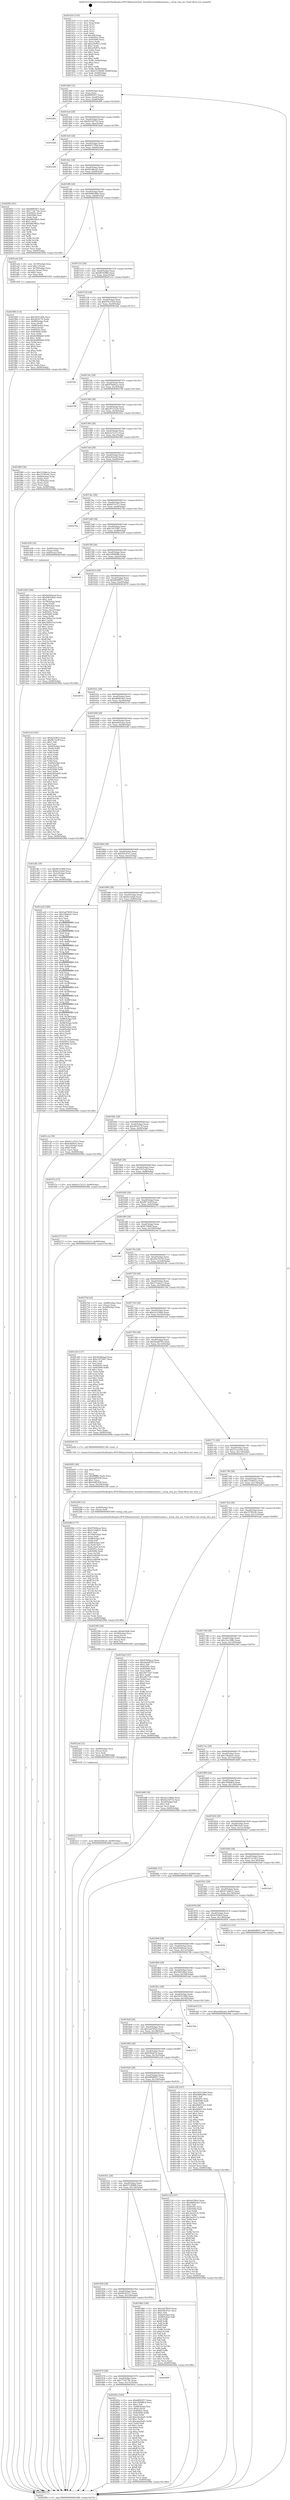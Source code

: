 digraph "0x401410" {
  label = "0x401410 (/mnt/c/Users/mathe/Desktop/tcc/POCII/binaries/extr_linuxdriversisdnhisaxelsa.c_setup_elsa_pci_Final-ollvm.out::main(0))"
  labelloc = "t"
  node[shape=record]

  Entry [label="",width=0.3,height=0.3,shape=circle,fillcolor=black,style=filled]
  "0x401484" [label="{
     0x401484 [32]\l
     | [instrs]\l
     &nbsp;&nbsp;0x401484 \<+6\>: mov -0x90(%rbp),%eax\l
     &nbsp;&nbsp;0x40148a \<+2\>: mov %eax,%ecx\l
     &nbsp;&nbsp;0x40148c \<+6\>: sub $0x80f93f57,%ecx\l
     &nbsp;&nbsp;0x401492 \<+6\>: mov %eax,-0xa4(%rbp)\l
     &nbsp;&nbsp;0x401498 \<+6\>: mov %ecx,-0xa8(%rbp)\l
     &nbsp;&nbsp;0x40149e \<+6\>: je 00000000004028f4 \<main+0x14e4\>\l
  }"]
  "0x4028f4" [label="{
     0x4028f4\l
  }", style=dashed]
  "0x4014a4" [label="{
     0x4014a4 [28]\l
     | [instrs]\l
     &nbsp;&nbsp;0x4014a4 \<+5\>: jmp 00000000004014a9 \<main+0x99\>\l
     &nbsp;&nbsp;0x4014a9 \<+6\>: mov -0xa4(%rbp),%eax\l
     &nbsp;&nbsp;0x4014af \<+5\>: sub $0x8223d752,%eax\l
     &nbsp;&nbsp;0x4014b4 \<+6\>: mov %eax,-0xac(%rbp)\l
     &nbsp;&nbsp;0x4014ba \<+6\>: je 0000000000401ba6 \<main+0x796\>\l
  }"]
  Exit [label="",width=0.3,height=0.3,shape=circle,fillcolor=black,style=filled,peripheries=2]
  "0x401ba6" [label="{
     0x401ba6\l
  }", style=dashed]
  "0x4014c0" [label="{
     0x4014c0 [28]\l
     | [instrs]\l
     &nbsp;&nbsp;0x4014c0 \<+5\>: jmp 00000000004014c5 \<main+0xb5\>\l
     &nbsp;&nbsp;0x4014c5 \<+6\>: mov -0xa4(%rbp),%eax\l
     &nbsp;&nbsp;0x4014cb \<+5\>: sub $0x8d317f5d,%eax\l
     &nbsp;&nbsp;0x4014d0 \<+6\>: mov %eax,-0xb0(%rbp)\l
     &nbsp;&nbsp;0x4014d6 \<+6\>: je 00000000004023e8 \<main+0xfd8\>\l
  }"]
  "0x401990" [label="{
     0x401990\l
  }", style=dashed]
  "0x4023e8" [label="{
     0x4023e8\l
  }", style=dashed]
  "0x4014dc" [label="{
     0x4014dc [28]\l
     | [instrs]\l
     &nbsp;&nbsp;0x4014dc \<+5\>: jmp 00000000004014e1 \<main+0xd1\>\l
     &nbsp;&nbsp;0x4014e1 \<+6\>: mov -0xa4(%rbp),%eax\l
     &nbsp;&nbsp;0x4014e7 \<+5\>: sub $0x92e9bcd3,%eax\l
     &nbsp;&nbsp;0x4014ec \<+6\>: mov %eax,-0xb4(%rbp)\l
     &nbsp;&nbsp;0x4014f2 \<+6\>: je 0000000000402603 \<main+0x11f3\>\l
  }"]
  "0x40265e" [label="{
     0x40265e [160]\l
     | [instrs]\l
     &nbsp;&nbsp;0x40265e \<+5\>: mov $0x80f93f57,%eax\l
     &nbsp;&nbsp;0x402663 \<+5\>: mov $0x3508dfc4,%ecx\l
     &nbsp;&nbsp;0x402668 \<+2\>: mov $0x1,%dl\l
     &nbsp;&nbsp;0x40266a \<+7\>: mov -0x88(%rbp),%rsi\l
     &nbsp;&nbsp;0x402671 \<+6\>: movl $0x0,(%rsi)\l
     &nbsp;&nbsp;0x402677 \<+7\>: mov 0x40505c,%edi\l
     &nbsp;&nbsp;0x40267e \<+8\>: mov 0x405060,%r8d\l
     &nbsp;&nbsp;0x402686 \<+3\>: mov %edi,%r9d\l
     &nbsp;&nbsp;0x402689 \<+7\>: add $0xcdee4ad1,%r9d\l
     &nbsp;&nbsp;0x402690 \<+4\>: sub $0x1,%r9d\l
     &nbsp;&nbsp;0x402694 \<+7\>: sub $0xcdee4ad1,%r9d\l
     &nbsp;&nbsp;0x40269b \<+4\>: imul %r9d,%edi\l
     &nbsp;&nbsp;0x40269f \<+3\>: and $0x1,%edi\l
     &nbsp;&nbsp;0x4026a2 \<+3\>: cmp $0x0,%edi\l
     &nbsp;&nbsp;0x4026a5 \<+4\>: sete %r10b\l
     &nbsp;&nbsp;0x4026a9 \<+4\>: cmp $0xa,%r8d\l
     &nbsp;&nbsp;0x4026ad \<+4\>: setl %r11b\l
     &nbsp;&nbsp;0x4026b1 \<+3\>: mov %r10b,%bl\l
     &nbsp;&nbsp;0x4026b4 \<+3\>: xor $0xff,%bl\l
     &nbsp;&nbsp;0x4026b7 \<+3\>: mov %r11b,%r14b\l
     &nbsp;&nbsp;0x4026ba \<+4\>: xor $0xff,%r14b\l
     &nbsp;&nbsp;0x4026be \<+3\>: xor $0x1,%dl\l
     &nbsp;&nbsp;0x4026c1 \<+3\>: mov %bl,%r15b\l
     &nbsp;&nbsp;0x4026c4 \<+4\>: and $0xff,%r15b\l
     &nbsp;&nbsp;0x4026c8 \<+3\>: and %dl,%r10b\l
     &nbsp;&nbsp;0x4026cb \<+3\>: mov %r14b,%r12b\l
     &nbsp;&nbsp;0x4026ce \<+4\>: and $0xff,%r12b\l
     &nbsp;&nbsp;0x4026d2 \<+3\>: and %dl,%r11b\l
     &nbsp;&nbsp;0x4026d5 \<+3\>: or %r10b,%r15b\l
     &nbsp;&nbsp;0x4026d8 \<+3\>: or %r11b,%r12b\l
     &nbsp;&nbsp;0x4026db \<+3\>: xor %r12b,%r15b\l
     &nbsp;&nbsp;0x4026de \<+3\>: or %r14b,%bl\l
     &nbsp;&nbsp;0x4026e1 \<+3\>: xor $0xff,%bl\l
     &nbsp;&nbsp;0x4026e4 \<+3\>: or $0x1,%dl\l
     &nbsp;&nbsp;0x4026e7 \<+2\>: and %dl,%bl\l
     &nbsp;&nbsp;0x4026e9 \<+3\>: or %bl,%r15b\l
     &nbsp;&nbsp;0x4026ec \<+4\>: test $0x1,%r15b\l
     &nbsp;&nbsp;0x4026f0 \<+3\>: cmovne %ecx,%eax\l
     &nbsp;&nbsp;0x4026f3 \<+6\>: mov %eax,-0x90(%rbp)\l
     &nbsp;&nbsp;0x4026f9 \<+5\>: jmp 000000000040290b \<main+0x14fb\>\l
  }"]
  "0x402603" [label="{
     0x402603 [91]\l
     | [instrs]\l
     &nbsp;&nbsp;0x402603 \<+5\>: mov $0x80f93f57,%eax\l
     &nbsp;&nbsp;0x402608 \<+5\>: mov $0x7734779c,%ecx\l
     &nbsp;&nbsp;0x40260d \<+7\>: mov 0x40505c,%edx\l
     &nbsp;&nbsp;0x402614 \<+7\>: mov 0x405060,%esi\l
     &nbsp;&nbsp;0x40261b \<+2\>: mov %edx,%edi\l
     &nbsp;&nbsp;0x40261d \<+6\>: add $0xb963962e,%edi\l
     &nbsp;&nbsp;0x402623 \<+3\>: sub $0x1,%edi\l
     &nbsp;&nbsp;0x402626 \<+6\>: sub $0xb963962e,%edi\l
     &nbsp;&nbsp;0x40262c \<+3\>: imul %edi,%edx\l
     &nbsp;&nbsp;0x40262f \<+3\>: and $0x1,%edx\l
     &nbsp;&nbsp;0x402632 \<+3\>: cmp $0x0,%edx\l
     &nbsp;&nbsp;0x402635 \<+4\>: sete %r8b\l
     &nbsp;&nbsp;0x402639 \<+3\>: cmp $0xa,%esi\l
     &nbsp;&nbsp;0x40263c \<+4\>: setl %r9b\l
     &nbsp;&nbsp;0x402640 \<+3\>: mov %r8b,%r10b\l
     &nbsp;&nbsp;0x402643 \<+3\>: and %r9b,%r10b\l
     &nbsp;&nbsp;0x402646 \<+3\>: xor %r9b,%r8b\l
     &nbsp;&nbsp;0x402649 \<+3\>: or %r8b,%r10b\l
     &nbsp;&nbsp;0x40264c \<+4\>: test $0x1,%r10b\l
     &nbsp;&nbsp;0x402650 \<+3\>: cmovne %ecx,%eax\l
     &nbsp;&nbsp;0x402653 \<+6\>: mov %eax,-0x90(%rbp)\l
     &nbsp;&nbsp;0x402659 \<+5\>: jmp 000000000040290b \<main+0x14fb\>\l
  }"]
  "0x4014f8" [label="{
     0x4014f8 [28]\l
     | [instrs]\l
     &nbsp;&nbsp;0x4014f8 \<+5\>: jmp 00000000004014fd \<main+0xed\>\l
     &nbsp;&nbsp;0x4014fd \<+6\>: mov -0xa4(%rbp),%eax\l
     &nbsp;&nbsp;0x401503 \<+5\>: sub $0x9480289e,%eax\l
     &nbsp;&nbsp;0x401508 \<+6\>: mov %eax,-0xb8(%rbp)\l
     &nbsp;&nbsp;0x40150e \<+6\>: je 0000000000401eeb \<main+0xadb\>\l
  }"]
  "0x401974" [label="{
     0x401974 [28]\l
     | [instrs]\l
     &nbsp;&nbsp;0x401974 \<+5\>: jmp 0000000000401979 \<main+0x569\>\l
     &nbsp;&nbsp;0x401979 \<+6\>: mov -0xa4(%rbp),%eax\l
     &nbsp;&nbsp;0x40197f \<+5\>: sub $0x7734779c,%eax\l
     &nbsp;&nbsp;0x401984 \<+6\>: mov %eax,-0x15c(%rbp)\l
     &nbsp;&nbsp;0x40198a \<+6\>: je 000000000040265e \<main+0x124e\>\l
  }"]
  "0x401eeb" [label="{
     0x401eeb [29]\l
     | [instrs]\l
     &nbsp;&nbsp;0x401eeb \<+4\>: mov -0x70(%rbp),%rax\l
     &nbsp;&nbsp;0x401eef \<+6\>: movl $0x1,(%rax)\l
     &nbsp;&nbsp;0x401ef5 \<+4\>: mov -0x70(%rbp),%rax\l
     &nbsp;&nbsp;0x401ef9 \<+3\>: movslq (%rax),%rax\l
     &nbsp;&nbsp;0x401efc \<+4\>: shl $0x2,%rax\l
     &nbsp;&nbsp;0x401f00 \<+3\>: mov %rax,%rdi\l
     &nbsp;&nbsp;0x401f03 \<+5\>: call 0000000000401050 \<malloc@plt\>\l
     | [calls]\l
     &nbsp;&nbsp;0x401050 \{1\} (unknown)\l
  }"]
  "0x401514" [label="{
     0x401514 [28]\l
     | [instrs]\l
     &nbsp;&nbsp;0x401514 \<+5\>: jmp 0000000000401519 \<main+0x109\>\l
     &nbsp;&nbsp;0x401519 \<+6\>: mov -0xa4(%rbp),%eax\l
     &nbsp;&nbsp;0x40151f \<+5\>: sub $0x96193f84,%eax\l
     &nbsp;&nbsp;0x401524 \<+6\>: mov %eax,-0xbc(%rbp)\l
     &nbsp;&nbsp;0x40152a \<+6\>: je 0000000000401e1c \<main+0xa0c\>\l
  }"]
  "0x402469" [label="{
     0x402469\l
  }", style=dashed]
  "0x401e1c" [label="{
     0x401e1c\l
  }", style=dashed]
  "0x401530" [label="{
     0x401530 [28]\l
     | [instrs]\l
     &nbsp;&nbsp;0x401530 \<+5\>: jmp 0000000000401535 \<main+0x125\>\l
     &nbsp;&nbsp;0x401535 \<+6\>: mov -0xa4(%rbp),%eax\l
     &nbsp;&nbsp;0x40153b \<+5\>: sub $0x976c25e4,%eax\l
     &nbsp;&nbsp;0x401540 \<+6\>: mov %eax,-0xc0(%rbp)\l
     &nbsp;&nbsp;0x401546 \<+6\>: je 0000000000401bfc \<main+0x7ec\>\l
  }"]
  "0x4022c2" [label="{
     0x4022c2 [15]\l
     | [instrs]\l
     &nbsp;&nbsp;0x4022c2 \<+10\>: movl $0x92e9bcd3,-0x90(%rbp)\l
     &nbsp;&nbsp;0x4022cc \<+5\>: jmp 000000000040290b \<main+0x14fb\>\l
  }"]
  "0x401bfc" [label="{
     0x401bfc\l
  }", style=dashed]
  "0x40154c" [label="{
     0x40154c [28]\l
     | [instrs]\l
     &nbsp;&nbsp;0x40154c \<+5\>: jmp 0000000000401551 \<main+0x141\>\l
     &nbsp;&nbsp;0x401551 \<+6\>: mov -0xa4(%rbp),%eax\l
     &nbsp;&nbsp;0x401557 \<+5\>: sub $0x97b04aca,%eax\l
     &nbsp;&nbsp;0x40155c \<+6\>: mov %eax,-0xc4(%rbp)\l
     &nbsp;&nbsp;0x401562 \<+6\>: je 00000000004027f8 \<main+0x13e8\>\l
  }"]
  "0x4022ad" [label="{
     0x4022ad [21]\l
     | [instrs]\l
     &nbsp;&nbsp;0x4022ad \<+4\>: mov -0x68(%rbp),%rcx\l
     &nbsp;&nbsp;0x4022b1 \<+3\>: mov (%rcx),%rcx\l
     &nbsp;&nbsp;0x4022b4 \<+3\>: mov %rcx,%rdi\l
     &nbsp;&nbsp;0x4022b7 \<+6\>: mov %eax,-0x168(%rbp)\l
     &nbsp;&nbsp;0x4022bd \<+5\>: call 0000000000401030 \<free@plt\>\l
     | [calls]\l
     &nbsp;&nbsp;0x401030 \{1\} (unknown)\l
  }"]
  "0x4027f8" [label="{
     0x4027f8\l
  }", style=dashed]
  "0x401568" [label="{
     0x401568 [28]\l
     | [instrs]\l
     &nbsp;&nbsp;0x401568 \<+5\>: jmp 000000000040156d \<main+0x15d\>\l
     &nbsp;&nbsp;0x40156d \<+6\>: mov -0xa4(%rbp),%eax\l
     &nbsp;&nbsp;0x401573 \<+5\>: sub $0xa9722a34,%eax\l
     &nbsp;&nbsp;0x401578 \<+6\>: mov %eax,-0xc8(%rbp)\l
     &nbsp;&nbsp;0x40157e \<+6\>: je 000000000040245a \<main+0x104a\>\l
  }"]
  "0x402290" [label="{
     0x402290 [29]\l
     | [instrs]\l
     &nbsp;&nbsp;0x402290 \<+10\>: movabs $0x4030d6,%rdi\l
     &nbsp;&nbsp;0x40229a \<+4\>: mov -0x58(%rbp),%rcx\l
     &nbsp;&nbsp;0x40229e \<+2\>: mov %eax,(%rcx)\l
     &nbsp;&nbsp;0x4022a0 \<+4\>: mov -0x58(%rbp),%rcx\l
     &nbsp;&nbsp;0x4022a4 \<+2\>: mov (%rcx),%esi\l
     &nbsp;&nbsp;0x4022a6 \<+2\>: mov $0x0,%al\l
     &nbsp;&nbsp;0x4022a8 \<+5\>: call 0000000000401040 \<printf@plt\>\l
     | [calls]\l
     &nbsp;&nbsp;0x401040 \{1\} (unknown)\l
  }"]
  "0x40245a" [label="{
     0x40245a\l
  }", style=dashed]
  "0x401584" [label="{
     0x401584 [28]\l
     | [instrs]\l
     &nbsp;&nbsp;0x401584 \<+5\>: jmp 0000000000401589 \<main+0x179\>\l
     &nbsp;&nbsp;0x401589 \<+6\>: mov -0xa4(%rbp),%eax\l
     &nbsp;&nbsp;0x40158f \<+5\>: sub $0xb1e72212,%eax\l
     &nbsp;&nbsp;0x401594 \<+6\>: mov %eax,-0xcc(%rbp)\l
     &nbsp;&nbsp;0x40159a \<+6\>: je 0000000000401f89 \<main+0xb79\>\l
  }"]
  "0x40206d" [label="{
     0x40206d [177]\l
     | [instrs]\l
     &nbsp;&nbsp;0x40206d \<+5\>: mov $0x97b04aca,%ecx\l
     &nbsp;&nbsp;0x402072 \<+5\>: mov $0x411ddb31,%edx\l
     &nbsp;&nbsp;0x402077 \<+3\>: mov $0x1,%sil\l
     &nbsp;&nbsp;0x40207a \<+6\>: mov -0x164(%rbp),%edi\l
     &nbsp;&nbsp;0x402080 \<+3\>: imul %eax,%edi\l
     &nbsp;&nbsp;0x402083 \<+4\>: mov -0x68(%rbp),%r8\l
     &nbsp;&nbsp;0x402087 \<+3\>: mov (%r8),%r8\l
     &nbsp;&nbsp;0x40208a \<+4\>: mov -0x60(%rbp),%r9\l
     &nbsp;&nbsp;0x40208e \<+3\>: movslq (%r9),%r9\l
     &nbsp;&nbsp;0x402091 \<+4\>: mov %edi,(%r8,%r9,4)\l
     &nbsp;&nbsp;0x402095 \<+7\>: mov 0x40505c,%eax\l
     &nbsp;&nbsp;0x40209c \<+7\>: mov 0x405060,%edi\l
     &nbsp;&nbsp;0x4020a3 \<+3\>: mov %eax,%r10d\l
     &nbsp;&nbsp;0x4020a6 \<+7\>: add $0xb1ed9266,%r10d\l
     &nbsp;&nbsp;0x4020ad \<+4\>: sub $0x1,%r10d\l
     &nbsp;&nbsp;0x4020b1 \<+7\>: sub $0xb1ed9266,%r10d\l
     &nbsp;&nbsp;0x4020b8 \<+4\>: imul %r10d,%eax\l
     &nbsp;&nbsp;0x4020bc \<+3\>: and $0x1,%eax\l
     &nbsp;&nbsp;0x4020bf \<+3\>: cmp $0x0,%eax\l
     &nbsp;&nbsp;0x4020c2 \<+4\>: sete %r11b\l
     &nbsp;&nbsp;0x4020c6 \<+3\>: cmp $0xa,%edi\l
     &nbsp;&nbsp;0x4020c9 \<+3\>: setl %bl\l
     &nbsp;&nbsp;0x4020cc \<+3\>: mov %r11b,%r14b\l
     &nbsp;&nbsp;0x4020cf \<+4\>: xor $0xff,%r14b\l
     &nbsp;&nbsp;0x4020d3 \<+3\>: mov %bl,%r15b\l
     &nbsp;&nbsp;0x4020d6 \<+4\>: xor $0xff,%r15b\l
     &nbsp;&nbsp;0x4020da \<+4\>: xor $0x1,%sil\l
     &nbsp;&nbsp;0x4020de \<+3\>: mov %r14b,%r12b\l
     &nbsp;&nbsp;0x4020e1 \<+4\>: and $0xff,%r12b\l
     &nbsp;&nbsp;0x4020e5 \<+3\>: and %sil,%r11b\l
     &nbsp;&nbsp;0x4020e8 \<+3\>: mov %r15b,%r13b\l
     &nbsp;&nbsp;0x4020eb \<+4\>: and $0xff,%r13b\l
     &nbsp;&nbsp;0x4020ef \<+3\>: and %sil,%bl\l
     &nbsp;&nbsp;0x4020f2 \<+3\>: or %r11b,%r12b\l
     &nbsp;&nbsp;0x4020f5 \<+3\>: or %bl,%r13b\l
     &nbsp;&nbsp;0x4020f8 \<+3\>: xor %r13b,%r12b\l
     &nbsp;&nbsp;0x4020fb \<+3\>: or %r15b,%r14b\l
     &nbsp;&nbsp;0x4020fe \<+4\>: xor $0xff,%r14b\l
     &nbsp;&nbsp;0x402102 \<+4\>: or $0x1,%sil\l
     &nbsp;&nbsp;0x402106 \<+3\>: and %sil,%r14b\l
     &nbsp;&nbsp;0x402109 \<+3\>: or %r14b,%r12b\l
     &nbsp;&nbsp;0x40210c \<+4\>: test $0x1,%r12b\l
     &nbsp;&nbsp;0x402110 \<+3\>: cmovne %edx,%ecx\l
     &nbsp;&nbsp;0x402113 \<+6\>: mov %ecx,-0x90(%rbp)\l
     &nbsp;&nbsp;0x402119 \<+5\>: jmp 000000000040290b \<main+0x14fb\>\l
  }"]
  "0x401f89" [label="{
     0x401f89 [36]\l
     | [instrs]\l
     &nbsp;&nbsp;0x401f89 \<+5\>: mov $0x33186e1a,%eax\l
     &nbsp;&nbsp;0x401f8e \<+5\>: mov $0x33785c6c,%ecx\l
     &nbsp;&nbsp;0x401f93 \<+4\>: mov -0x60(%rbp),%rdx\l
     &nbsp;&nbsp;0x401f97 \<+2\>: mov (%rdx),%esi\l
     &nbsp;&nbsp;0x401f99 \<+4\>: mov -0x70(%rbp),%rdx\l
     &nbsp;&nbsp;0x401f9d \<+2\>: cmp (%rdx),%esi\l
     &nbsp;&nbsp;0x401f9f \<+3\>: cmovl %ecx,%eax\l
     &nbsp;&nbsp;0x401fa2 \<+6\>: mov %eax,-0x90(%rbp)\l
     &nbsp;&nbsp;0x401fa8 \<+5\>: jmp 000000000040290b \<main+0x14fb\>\l
  }"]
  "0x4015a0" [label="{
     0x4015a0 [28]\l
     | [instrs]\l
     &nbsp;&nbsp;0x4015a0 \<+5\>: jmp 00000000004015a5 \<main+0x195\>\l
     &nbsp;&nbsp;0x4015a5 \<+6\>: mov -0xa4(%rbp),%eax\l
     &nbsp;&nbsp;0x4015ab \<+5\>: sub $0xbcfcb2e8,%eax\l
     &nbsp;&nbsp;0x4015b0 \<+6\>: mov %eax,-0xd0(%rbp)\l
     &nbsp;&nbsp;0x4015b6 \<+6\>: je 0000000000401ca1 \<main+0x891\>\l
  }"]
  "0x402045" [label="{
     0x402045 [40]\l
     | [instrs]\l
     &nbsp;&nbsp;0x402045 \<+5\>: mov $0x2,%ecx\l
     &nbsp;&nbsp;0x40204a \<+1\>: cltd\l
     &nbsp;&nbsp;0x40204b \<+2\>: idiv %ecx\l
     &nbsp;&nbsp;0x40204d \<+6\>: imul $0xfffffffe,%edx,%ecx\l
     &nbsp;&nbsp;0x402053 \<+6\>: sub $0x4a6f5456,%ecx\l
     &nbsp;&nbsp;0x402059 \<+3\>: add $0x1,%ecx\l
     &nbsp;&nbsp;0x40205c \<+6\>: add $0x4a6f5456,%ecx\l
     &nbsp;&nbsp;0x402062 \<+6\>: mov %ecx,-0x164(%rbp)\l
     &nbsp;&nbsp;0x402068 \<+5\>: call 0000000000401160 \<next_i\>\l
     | [calls]\l
     &nbsp;&nbsp;0x401160 \{1\} (/mnt/c/Users/mathe/Desktop/tcc/POCII/binaries/extr_linuxdriversisdnhisaxelsa.c_setup_elsa_pci_Final-ollvm.out::next_i)\l
  }"]
  "0x401ca1" [label="{
     0x401ca1\l
  }", style=dashed]
  "0x4015bc" [label="{
     0x4015bc [28]\l
     | [instrs]\l
     &nbsp;&nbsp;0x4015bc \<+5\>: jmp 00000000004015c1 \<main+0x1b1\>\l
     &nbsp;&nbsp;0x4015c1 \<+6\>: mov -0xa4(%rbp),%eax\l
     &nbsp;&nbsp;0x4015c7 \<+5\>: sub $0xbf37e37c,%eax\l
     &nbsp;&nbsp;0x4015cc \<+6\>: mov %eax,-0xd4(%rbp)\l
     &nbsp;&nbsp;0x4015d2 \<+6\>: je 000000000040276a \<main+0x135a\>\l
  }"]
  "0x401f08" [label="{
     0x401f08 [114]\l
     | [instrs]\l
     &nbsp;&nbsp;0x401f08 \<+5\>: mov $0x54551484,%ecx\l
     &nbsp;&nbsp;0x401f0d \<+5\>: mov $0x2816179,%edx\l
     &nbsp;&nbsp;0x401f12 \<+4\>: mov -0x68(%rbp),%rdi\l
     &nbsp;&nbsp;0x401f16 \<+3\>: mov %rax,(%rdi)\l
     &nbsp;&nbsp;0x401f19 \<+4\>: mov -0x60(%rbp),%rax\l
     &nbsp;&nbsp;0x401f1d \<+6\>: movl $0x0,(%rax)\l
     &nbsp;&nbsp;0x401f23 \<+7\>: mov 0x40505c,%esi\l
     &nbsp;&nbsp;0x401f2a \<+8\>: mov 0x405060,%r8d\l
     &nbsp;&nbsp;0x401f32 \<+3\>: mov %esi,%r9d\l
     &nbsp;&nbsp;0x401f35 \<+7\>: sub $0x9e086bb8,%r9d\l
     &nbsp;&nbsp;0x401f3c \<+4\>: sub $0x1,%r9d\l
     &nbsp;&nbsp;0x401f40 \<+7\>: add $0x9e086bb8,%r9d\l
     &nbsp;&nbsp;0x401f47 \<+4\>: imul %r9d,%esi\l
     &nbsp;&nbsp;0x401f4b \<+3\>: and $0x1,%esi\l
     &nbsp;&nbsp;0x401f4e \<+3\>: cmp $0x0,%esi\l
     &nbsp;&nbsp;0x401f51 \<+4\>: sete %r10b\l
     &nbsp;&nbsp;0x401f55 \<+4\>: cmp $0xa,%r8d\l
     &nbsp;&nbsp;0x401f59 \<+4\>: setl %r11b\l
     &nbsp;&nbsp;0x401f5d \<+3\>: mov %r10b,%bl\l
     &nbsp;&nbsp;0x401f60 \<+3\>: and %r11b,%bl\l
     &nbsp;&nbsp;0x401f63 \<+3\>: xor %r11b,%r10b\l
     &nbsp;&nbsp;0x401f66 \<+3\>: or %r10b,%bl\l
     &nbsp;&nbsp;0x401f69 \<+3\>: test $0x1,%bl\l
     &nbsp;&nbsp;0x401f6c \<+3\>: cmovne %edx,%ecx\l
     &nbsp;&nbsp;0x401f6f \<+6\>: mov %ecx,-0x90(%rbp)\l
     &nbsp;&nbsp;0x401f75 \<+5\>: jmp 000000000040290b \<main+0x14fb\>\l
  }"]
  "0x40276a" [label="{
     0x40276a\l
  }", style=dashed]
  "0x4015d8" [label="{
     0x4015d8 [28]\l
     | [instrs]\l
     &nbsp;&nbsp;0x4015d8 \<+5\>: jmp 00000000004015dd \<main+0x1cd\>\l
     &nbsp;&nbsp;0x4015dd \<+6\>: mov -0xa4(%rbp),%eax\l
     &nbsp;&nbsp;0x4015e3 \<+5\>: sub $0xc1675067,%eax\l
     &nbsp;&nbsp;0x4015e8 \<+6\>: mov %eax,-0xd8(%rbp)\l
     &nbsp;&nbsp;0x4015ee \<+6\>: je 0000000000401d39 \<main+0x929\>\l
  }"]
  "0x401d49" [label="{
     0x401d49 [166]\l
     | [instrs]\l
     &nbsp;&nbsp;0x401d49 \<+5\>: mov $0x4d3b0ead,%ecx\l
     &nbsp;&nbsp;0x401d4e \<+5\>: mov $0x506528a2,%edx\l
     &nbsp;&nbsp;0x401d53 \<+3\>: mov $0x1,%sil\l
     &nbsp;&nbsp;0x401d56 \<+4\>: mov -0x78(%rbp),%rdi\l
     &nbsp;&nbsp;0x401d5a \<+2\>: mov %eax,(%rdi)\l
     &nbsp;&nbsp;0x401d5c \<+4\>: mov -0x78(%rbp),%rdi\l
     &nbsp;&nbsp;0x401d60 \<+2\>: mov (%rdi),%eax\l
     &nbsp;&nbsp;0x401d62 \<+3\>: mov %eax,-0x2c(%rbp)\l
     &nbsp;&nbsp;0x401d65 \<+7\>: mov 0x40505c,%eax\l
     &nbsp;&nbsp;0x401d6c \<+8\>: mov 0x405060,%r8d\l
     &nbsp;&nbsp;0x401d74 \<+3\>: mov %eax,%r9d\l
     &nbsp;&nbsp;0x401d77 \<+7\>: sub $0x1906e21d,%r9d\l
     &nbsp;&nbsp;0x401d7e \<+4\>: sub $0x1,%r9d\l
     &nbsp;&nbsp;0x401d82 \<+7\>: add $0x1906e21d,%r9d\l
     &nbsp;&nbsp;0x401d89 \<+4\>: imul %r9d,%eax\l
     &nbsp;&nbsp;0x401d8d \<+3\>: and $0x1,%eax\l
     &nbsp;&nbsp;0x401d90 \<+3\>: cmp $0x0,%eax\l
     &nbsp;&nbsp;0x401d93 \<+4\>: sete %r10b\l
     &nbsp;&nbsp;0x401d97 \<+4\>: cmp $0xa,%r8d\l
     &nbsp;&nbsp;0x401d9b \<+4\>: setl %r11b\l
     &nbsp;&nbsp;0x401d9f \<+3\>: mov %r10b,%bl\l
     &nbsp;&nbsp;0x401da2 \<+3\>: xor $0xff,%bl\l
     &nbsp;&nbsp;0x401da5 \<+3\>: mov %r11b,%r14b\l
     &nbsp;&nbsp;0x401da8 \<+4\>: xor $0xff,%r14b\l
     &nbsp;&nbsp;0x401dac \<+4\>: xor $0x1,%sil\l
     &nbsp;&nbsp;0x401db0 \<+3\>: mov %bl,%r15b\l
     &nbsp;&nbsp;0x401db3 \<+4\>: and $0xff,%r15b\l
     &nbsp;&nbsp;0x401db7 \<+3\>: and %sil,%r10b\l
     &nbsp;&nbsp;0x401dba \<+3\>: mov %r14b,%r12b\l
     &nbsp;&nbsp;0x401dbd \<+4\>: and $0xff,%r12b\l
     &nbsp;&nbsp;0x401dc1 \<+3\>: and %sil,%r11b\l
     &nbsp;&nbsp;0x401dc4 \<+3\>: or %r10b,%r15b\l
     &nbsp;&nbsp;0x401dc7 \<+3\>: or %r11b,%r12b\l
     &nbsp;&nbsp;0x401dca \<+3\>: xor %r12b,%r15b\l
     &nbsp;&nbsp;0x401dcd \<+3\>: or %r14b,%bl\l
     &nbsp;&nbsp;0x401dd0 \<+3\>: xor $0xff,%bl\l
     &nbsp;&nbsp;0x401dd3 \<+4\>: or $0x1,%sil\l
     &nbsp;&nbsp;0x401dd7 \<+3\>: and %sil,%bl\l
     &nbsp;&nbsp;0x401dda \<+3\>: or %bl,%r15b\l
     &nbsp;&nbsp;0x401ddd \<+4\>: test $0x1,%r15b\l
     &nbsp;&nbsp;0x401de1 \<+3\>: cmovne %edx,%ecx\l
     &nbsp;&nbsp;0x401de4 \<+6\>: mov %ecx,-0x90(%rbp)\l
     &nbsp;&nbsp;0x401dea \<+5\>: jmp 000000000040290b \<main+0x14fb\>\l
  }"]
  "0x401d39" [label="{
     0x401d39 [16]\l
     | [instrs]\l
     &nbsp;&nbsp;0x401d39 \<+4\>: mov -0x80(%rbp),%rax\l
     &nbsp;&nbsp;0x401d3d \<+3\>: mov (%rax),%rax\l
     &nbsp;&nbsp;0x401d40 \<+4\>: mov 0x8(%rax),%rdi\l
     &nbsp;&nbsp;0x401d44 \<+5\>: call 0000000000401060 \<atoi@plt\>\l
     | [calls]\l
     &nbsp;&nbsp;0x401060 \{1\} (unknown)\l
  }"]
  "0x4015f4" [label="{
     0x4015f4 [28]\l
     | [instrs]\l
     &nbsp;&nbsp;0x4015f4 \<+5\>: jmp 00000000004015f9 \<main+0x1e9\>\l
     &nbsp;&nbsp;0x4015f9 \<+6\>: mov -0xa4(%rbp),%eax\l
     &nbsp;&nbsp;0x4015ff \<+5\>: sub $0xcd406d8b,%eax\l
     &nbsp;&nbsp;0x401604 \<+6\>: mov %eax,-0xdc(%rbp)\l
     &nbsp;&nbsp;0x40160a \<+6\>: je 00000000004025d1 \<main+0x11c1\>\l
  }"]
  "0x401410" [label="{
     0x401410 [116]\l
     | [instrs]\l
     &nbsp;&nbsp;0x401410 \<+1\>: push %rbp\l
     &nbsp;&nbsp;0x401411 \<+3\>: mov %rsp,%rbp\l
     &nbsp;&nbsp;0x401414 \<+2\>: push %r15\l
     &nbsp;&nbsp;0x401416 \<+2\>: push %r14\l
     &nbsp;&nbsp;0x401418 \<+2\>: push %r13\l
     &nbsp;&nbsp;0x40141a \<+2\>: push %r12\l
     &nbsp;&nbsp;0x40141c \<+1\>: push %rbx\l
     &nbsp;&nbsp;0x40141d \<+7\>: sub $0x168,%rsp\l
     &nbsp;&nbsp;0x401424 \<+7\>: mov 0x40505c,%eax\l
     &nbsp;&nbsp;0x40142b \<+7\>: mov 0x405060,%ecx\l
     &nbsp;&nbsp;0x401432 \<+2\>: mov %eax,%edx\l
     &nbsp;&nbsp;0x401434 \<+6\>: add $0xa1fef01a,%edx\l
     &nbsp;&nbsp;0x40143a \<+3\>: sub $0x1,%edx\l
     &nbsp;&nbsp;0x40143d \<+6\>: sub $0xa1fef01a,%edx\l
     &nbsp;&nbsp;0x401443 \<+3\>: imul %edx,%eax\l
     &nbsp;&nbsp;0x401446 \<+3\>: and $0x1,%eax\l
     &nbsp;&nbsp;0x401449 \<+3\>: cmp $0x0,%eax\l
     &nbsp;&nbsp;0x40144c \<+4\>: sete %r8b\l
     &nbsp;&nbsp;0x401450 \<+4\>: and $0x1,%r8b\l
     &nbsp;&nbsp;0x401454 \<+7\>: mov %r8b,-0x8a(%rbp)\l
     &nbsp;&nbsp;0x40145b \<+3\>: cmp $0xa,%ecx\l
     &nbsp;&nbsp;0x40145e \<+4\>: setl %r8b\l
     &nbsp;&nbsp;0x401462 \<+4\>: and $0x1,%r8b\l
     &nbsp;&nbsp;0x401466 \<+7\>: mov %r8b,-0x89(%rbp)\l
     &nbsp;&nbsp;0x40146d \<+10\>: movl $0x67238496,-0x90(%rbp)\l
     &nbsp;&nbsp;0x401477 \<+6\>: mov %edi,-0x94(%rbp)\l
     &nbsp;&nbsp;0x40147d \<+7\>: mov %rsi,-0xa0(%rbp)\l
  }"]
  "0x4025d1" [label="{
     0x4025d1\l
  }", style=dashed]
  "0x401610" [label="{
     0x401610 [28]\l
     | [instrs]\l
     &nbsp;&nbsp;0x401610 \<+5\>: jmp 0000000000401615 \<main+0x205\>\l
     &nbsp;&nbsp;0x401615 \<+6\>: mov -0xa4(%rbp),%eax\l
     &nbsp;&nbsp;0x40161b \<+5\>: sub $0xd649f657,%eax\l
     &nbsp;&nbsp;0x401620 \<+6\>: mov %eax,-0xe0(%rbp)\l
     &nbsp;&nbsp;0x401626 \<+6\>: je 000000000040287d \<main+0x146d\>\l
  }"]
  "0x40290b" [label="{
     0x40290b [5]\l
     | [instrs]\l
     &nbsp;&nbsp;0x40290b \<+5\>: jmp 0000000000401484 \<main+0x74\>\l
  }"]
  "0x40287d" [label="{
     0x40287d\l
  }", style=dashed]
  "0x40162c" [label="{
     0x40162c [28]\l
     | [instrs]\l
     &nbsp;&nbsp;0x40162c \<+5\>: jmp 0000000000401631 \<main+0x221\>\l
     &nbsp;&nbsp;0x401631 \<+6\>: mov -0xa4(%rbp),%eax\l
     &nbsp;&nbsp;0x401637 \<+5\>: sub $0xd6665de3,%eax\l
     &nbsp;&nbsp;0x40163c \<+6\>: mov %eax,-0xe4(%rbp)\l
     &nbsp;&nbsp;0x401642 \<+6\>: je 00000000004021c0 \<main+0xdb0\>\l
  }"]
  "0x401958" [label="{
     0x401958 [28]\l
     | [instrs]\l
     &nbsp;&nbsp;0x401958 \<+5\>: jmp 000000000040195d \<main+0x54d\>\l
     &nbsp;&nbsp;0x40195d \<+6\>: mov -0xa4(%rbp),%eax\l
     &nbsp;&nbsp;0x401963 \<+5\>: sub $0x682d3217,%eax\l
     &nbsp;&nbsp;0x401968 \<+6\>: mov %eax,-0x158(%rbp)\l
     &nbsp;&nbsp;0x40196e \<+6\>: je 0000000000402469 \<main+0x1059\>\l
  }"]
  "0x4021c0" [label="{
     0x4021c0 [181]\l
     | [instrs]\l
     &nbsp;&nbsp;0x4021c0 \<+5\>: mov $0x4cf1f6c0,%eax\l
     &nbsp;&nbsp;0x4021c5 \<+5\>: mov $0x9b73c0f,%ecx\l
     &nbsp;&nbsp;0x4021ca \<+2\>: mov $0x1,%dl\l
     &nbsp;&nbsp;0x4021cc \<+2\>: xor %esi,%esi\l
     &nbsp;&nbsp;0x4021ce \<+4\>: mov -0x60(%rbp),%rdi\l
     &nbsp;&nbsp;0x4021d2 \<+3\>: mov (%rdi),%r8d\l
     &nbsp;&nbsp;0x4021d5 \<+3\>: mov %esi,%r9d\l
     &nbsp;&nbsp;0x4021d8 \<+3\>: sub %r8d,%r9d\l
     &nbsp;&nbsp;0x4021db \<+3\>: mov %esi,%r8d\l
     &nbsp;&nbsp;0x4021de \<+4\>: sub $0x1,%r8d\l
     &nbsp;&nbsp;0x4021e2 \<+3\>: add %r8d,%r9d\l
     &nbsp;&nbsp;0x4021e5 \<+3\>: sub %r9d,%esi\l
     &nbsp;&nbsp;0x4021e8 \<+4\>: mov -0x60(%rbp),%rdi\l
     &nbsp;&nbsp;0x4021ec \<+2\>: mov %esi,(%rdi)\l
     &nbsp;&nbsp;0x4021ee \<+7\>: mov 0x40505c,%esi\l
     &nbsp;&nbsp;0x4021f5 \<+8\>: mov 0x405060,%r8d\l
     &nbsp;&nbsp;0x4021fd \<+3\>: mov %esi,%r9d\l
     &nbsp;&nbsp;0x402200 \<+7\>: add $0xb385a456,%r9d\l
     &nbsp;&nbsp;0x402207 \<+4\>: sub $0x1,%r9d\l
     &nbsp;&nbsp;0x40220b \<+7\>: sub $0xb385a456,%r9d\l
     &nbsp;&nbsp;0x402212 \<+4\>: imul %r9d,%esi\l
     &nbsp;&nbsp;0x402216 \<+3\>: and $0x1,%esi\l
     &nbsp;&nbsp;0x402219 \<+3\>: cmp $0x0,%esi\l
     &nbsp;&nbsp;0x40221c \<+4\>: sete %r10b\l
     &nbsp;&nbsp;0x402220 \<+4\>: cmp $0xa,%r8d\l
     &nbsp;&nbsp;0x402224 \<+4\>: setl %r11b\l
     &nbsp;&nbsp;0x402228 \<+3\>: mov %r10b,%bl\l
     &nbsp;&nbsp;0x40222b \<+3\>: xor $0xff,%bl\l
     &nbsp;&nbsp;0x40222e \<+3\>: mov %r11b,%r14b\l
     &nbsp;&nbsp;0x402231 \<+4\>: xor $0xff,%r14b\l
     &nbsp;&nbsp;0x402235 \<+3\>: xor $0x0,%dl\l
     &nbsp;&nbsp;0x402238 \<+3\>: mov %bl,%r15b\l
     &nbsp;&nbsp;0x40223b \<+4\>: and $0x0,%r15b\l
     &nbsp;&nbsp;0x40223f \<+3\>: and %dl,%r10b\l
     &nbsp;&nbsp;0x402242 \<+3\>: mov %r14b,%r12b\l
     &nbsp;&nbsp;0x402245 \<+4\>: and $0x0,%r12b\l
     &nbsp;&nbsp;0x402249 \<+3\>: and %dl,%r11b\l
     &nbsp;&nbsp;0x40224c \<+3\>: or %r10b,%r15b\l
     &nbsp;&nbsp;0x40224f \<+3\>: or %r11b,%r12b\l
     &nbsp;&nbsp;0x402252 \<+3\>: xor %r12b,%r15b\l
     &nbsp;&nbsp;0x402255 \<+3\>: or %r14b,%bl\l
     &nbsp;&nbsp;0x402258 \<+3\>: xor $0xff,%bl\l
     &nbsp;&nbsp;0x40225b \<+3\>: or $0x0,%dl\l
     &nbsp;&nbsp;0x40225e \<+2\>: and %dl,%bl\l
     &nbsp;&nbsp;0x402260 \<+3\>: or %bl,%r15b\l
     &nbsp;&nbsp;0x402263 \<+4\>: test $0x1,%r15b\l
     &nbsp;&nbsp;0x402267 \<+3\>: cmovne %ecx,%eax\l
     &nbsp;&nbsp;0x40226a \<+6\>: mov %eax,-0x90(%rbp)\l
     &nbsp;&nbsp;0x402270 \<+5\>: jmp 000000000040290b \<main+0x14fb\>\l
  }"]
  "0x401648" [label="{
     0x401648 [28]\l
     | [instrs]\l
     &nbsp;&nbsp;0x401648 \<+5\>: jmp 000000000040164d \<main+0x23d\>\l
     &nbsp;&nbsp;0x40164d \<+6\>: mov -0xa4(%rbp),%eax\l
     &nbsp;&nbsp;0x401653 \<+5\>: sub $0xee6d2aea,%eax\l
     &nbsp;&nbsp;0x401658 \<+6\>: mov %eax,-0xe8(%rbp)\l
     &nbsp;&nbsp;0x40165e \<+6\>: je 0000000000401dfe \<main+0x9ee\>\l
  }"]
  "0x4019b6" [label="{
     0x4019b6 [106]\l
     | [instrs]\l
     &nbsp;&nbsp;0x4019b6 \<+5\>: mov $0x5ad7f020,%eax\l
     &nbsp;&nbsp;0x4019bb \<+5\>: mov $0xf18c97a1,%ecx\l
     &nbsp;&nbsp;0x4019c0 \<+2\>: mov $0x1,%dl\l
     &nbsp;&nbsp;0x4019c2 \<+7\>: mov -0x8a(%rbp),%sil\l
     &nbsp;&nbsp;0x4019c9 \<+7\>: mov -0x89(%rbp),%dil\l
     &nbsp;&nbsp;0x4019d0 \<+3\>: mov %sil,%r8b\l
     &nbsp;&nbsp;0x4019d3 \<+4\>: xor $0xff,%r8b\l
     &nbsp;&nbsp;0x4019d7 \<+3\>: mov %dil,%r9b\l
     &nbsp;&nbsp;0x4019da \<+4\>: xor $0xff,%r9b\l
     &nbsp;&nbsp;0x4019de \<+3\>: xor $0x0,%dl\l
     &nbsp;&nbsp;0x4019e1 \<+3\>: mov %r8b,%r10b\l
     &nbsp;&nbsp;0x4019e4 \<+4\>: and $0x0,%r10b\l
     &nbsp;&nbsp;0x4019e8 \<+3\>: and %dl,%sil\l
     &nbsp;&nbsp;0x4019eb \<+3\>: mov %r9b,%r11b\l
     &nbsp;&nbsp;0x4019ee \<+4\>: and $0x0,%r11b\l
     &nbsp;&nbsp;0x4019f2 \<+3\>: and %dl,%dil\l
     &nbsp;&nbsp;0x4019f5 \<+3\>: or %sil,%r10b\l
     &nbsp;&nbsp;0x4019f8 \<+3\>: or %dil,%r11b\l
     &nbsp;&nbsp;0x4019fb \<+3\>: xor %r11b,%r10b\l
     &nbsp;&nbsp;0x4019fe \<+3\>: or %r9b,%r8b\l
     &nbsp;&nbsp;0x401a01 \<+4\>: xor $0xff,%r8b\l
     &nbsp;&nbsp;0x401a05 \<+3\>: or $0x0,%dl\l
     &nbsp;&nbsp;0x401a08 \<+3\>: and %dl,%r8b\l
     &nbsp;&nbsp;0x401a0b \<+3\>: or %r8b,%r10b\l
     &nbsp;&nbsp;0x401a0e \<+4\>: test $0x1,%r10b\l
     &nbsp;&nbsp;0x401a12 \<+3\>: cmovne %ecx,%eax\l
     &nbsp;&nbsp;0x401a15 \<+6\>: mov %eax,-0x90(%rbp)\l
     &nbsp;&nbsp;0x401a1b \<+5\>: jmp 000000000040290b \<main+0x14fb\>\l
  }"]
  "0x401dfe" [label="{
     0x401dfe [30]\l
     | [instrs]\l
     &nbsp;&nbsp;0x401dfe \<+5\>: mov $0x96193f84,%eax\l
     &nbsp;&nbsp;0x401e03 \<+5\>: mov $0xfec5efa0,%ecx\l
     &nbsp;&nbsp;0x401e08 \<+3\>: mov -0x2c(%rbp),%edx\l
     &nbsp;&nbsp;0x401e0b \<+3\>: cmp $0x1,%edx\l
     &nbsp;&nbsp;0x401e0e \<+3\>: cmovl %ecx,%eax\l
     &nbsp;&nbsp;0x401e11 \<+6\>: mov %eax,-0x90(%rbp)\l
     &nbsp;&nbsp;0x401e17 \<+5\>: jmp 000000000040290b \<main+0x14fb\>\l
  }"]
  "0x401664" [label="{
     0x401664 [28]\l
     | [instrs]\l
     &nbsp;&nbsp;0x401664 \<+5\>: jmp 0000000000401669 \<main+0x259\>\l
     &nbsp;&nbsp;0x401669 \<+6\>: mov -0xa4(%rbp),%eax\l
     &nbsp;&nbsp;0x40166f \<+5\>: sub $0xf18c97a1,%eax\l
     &nbsp;&nbsp;0x401674 \<+6\>: mov %eax,-0xec(%rbp)\l
     &nbsp;&nbsp;0x40167a \<+6\>: je 0000000000401a20 \<main+0x610\>\l
  }"]
  "0x40193c" [label="{
     0x40193c [28]\l
     | [instrs]\l
     &nbsp;&nbsp;0x40193c \<+5\>: jmp 0000000000401941 \<main+0x531\>\l
     &nbsp;&nbsp;0x401941 \<+6\>: mov -0xa4(%rbp),%eax\l
     &nbsp;&nbsp;0x401947 \<+5\>: sub $0x67238496,%eax\l
     &nbsp;&nbsp;0x40194c \<+6\>: mov %eax,-0x154(%rbp)\l
     &nbsp;&nbsp;0x401952 \<+6\>: je 00000000004019b6 \<main+0x5a6\>\l
  }"]
  "0x401a20" [label="{
     0x401a20 [360]\l
     | [instrs]\l
     &nbsp;&nbsp;0x401a20 \<+5\>: mov $0x5ad7f020,%eax\l
     &nbsp;&nbsp;0x401a25 \<+5\>: mov $0x33febb2c,%ecx\l
     &nbsp;&nbsp;0x401a2a \<+2\>: mov $0x1,%dl\l
     &nbsp;&nbsp;0x401a2c \<+2\>: xor %esi,%esi\l
     &nbsp;&nbsp;0x401a2e \<+3\>: mov %rsp,%rdi\l
     &nbsp;&nbsp;0x401a31 \<+4\>: add $0xfffffffffffffff0,%rdi\l
     &nbsp;&nbsp;0x401a35 \<+3\>: mov %rdi,%rsp\l
     &nbsp;&nbsp;0x401a38 \<+7\>: mov %rdi,-0x88(%rbp)\l
     &nbsp;&nbsp;0x401a3f \<+3\>: mov %rsp,%rdi\l
     &nbsp;&nbsp;0x401a42 \<+4\>: add $0xfffffffffffffff0,%rdi\l
     &nbsp;&nbsp;0x401a46 \<+3\>: mov %rdi,%rsp\l
     &nbsp;&nbsp;0x401a49 \<+3\>: mov %rsp,%r8\l
     &nbsp;&nbsp;0x401a4c \<+4\>: add $0xfffffffffffffff0,%r8\l
     &nbsp;&nbsp;0x401a50 \<+3\>: mov %r8,%rsp\l
     &nbsp;&nbsp;0x401a53 \<+4\>: mov %r8,-0x80(%rbp)\l
     &nbsp;&nbsp;0x401a57 \<+3\>: mov %rsp,%r8\l
     &nbsp;&nbsp;0x401a5a \<+4\>: add $0xfffffffffffffff0,%r8\l
     &nbsp;&nbsp;0x401a5e \<+3\>: mov %r8,%rsp\l
     &nbsp;&nbsp;0x401a61 \<+4\>: mov %r8,-0x78(%rbp)\l
     &nbsp;&nbsp;0x401a65 \<+3\>: mov %rsp,%r8\l
     &nbsp;&nbsp;0x401a68 \<+4\>: add $0xfffffffffffffff0,%r8\l
     &nbsp;&nbsp;0x401a6c \<+3\>: mov %r8,%rsp\l
     &nbsp;&nbsp;0x401a6f \<+4\>: mov %r8,-0x70(%rbp)\l
     &nbsp;&nbsp;0x401a73 \<+3\>: mov %rsp,%r8\l
     &nbsp;&nbsp;0x401a76 \<+4\>: add $0xfffffffffffffff0,%r8\l
     &nbsp;&nbsp;0x401a7a \<+3\>: mov %r8,%rsp\l
     &nbsp;&nbsp;0x401a7d \<+4\>: mov %r8,-0x68(%rbp)\l
     &nbsp;&nbsp;0x401a81 \<+3\>: mov %rsp,%r8\l
     &nbsp;&nbsp;0x401a84 \<+4\>: add $0xfffffffffffffff0,%r8\l
     &nbsp;&nbsp;0x401a88 \<+3\>: mov %r8,%rsp\l
     &nbsp;&nbsp;0x401a8b \<+4\>: mov %r8,-0x60(%rbp)\l
     &nbsp;&nbsp;0x401a8f \<+3\>: mov %rsp,%r8\l
     &nbsp;&nbsp;0x401a92 \<+4\>: add $0xfffffffffffffff0,%r8\l
     &nbsp;&nbsp;0x401a96 \<+3\>: mov %r8,%rsp\l
     &nbsp;&nbsp;0x401a99 \<+4\>: mov %r8,-0x58(%rbp)\l
     &nbsp;&nbsp;0x401a9d \<+3\>: mov %rsp,%r8\l
     &nbsp;&nbsp;0x401aa0 \<+4\>: add $0xfffffffffffffff0,%r8\l
     &nbsp;&nbsp;0x401aa4 \<+3\>: mov %r8,%rsp\l
     &nbsp;&nbsp;0x401aa7 \<+4\>: mov %r8,-0x50(%rbp)\l
     &nbsp;&nbsp;0x401aab \<+3\>: mov %rsp,%r8\l
     &nbsp;&nbsp;0x401aae \<+4\>: add $0xfffffffffffffff0,%r8\l
     &nbsp;&nbsp;0x401ab2 \<+3\>: mov %r8,%rsp\l
     &nbsp;&nbsp;0x401ab5 \<+4\>: mov %r8,-0x48(%rbp)\l
     &nbsp;&nbsp;0x401ab9 \<+3\>: mov %rsp,%r8\l
     &nbsp;&nbsp;0x401abc \<+4\>: add $0xfffffffffffffff0,%r8\l
     &nbsp;&nbsp;0x401ac0 \<+3\>: mov %r8,%rsp\l
     &nbsp;&nbsp;0x401ac3 \<+4\>: mov %r8,-0x40(%rbp)\l
     &nbsp;&nbsp;0x401ac7 \<+3\>: mov %rsp,%r8\l
     &nbsp;&nbsp;0x401aca \<+4\>: add $0xfffffffffffffff0,%r8\l
     &nbsp;&nbsp;0x401ace \<+3\>: mov %r8,%rsp\l
     &nbsp;&nbsp;0x401ad1 \<+4\>: mov %r8,-0x38(%rbp)\l
     &nbsp;&nbsp;0x401ad5 \<+7\>: mov -0x88(%rbp),%r8\l
     &nbsp;&nbsp;0x401adc \<+7\>: movl $0x0,(%r8)\l
     &nbsp;&nbsp;0x401ae3 \<+7\>: mov -0x94(%rbp),%r9d\l
     &nbsp;&nbsp;0x401aea \<+3\>: mov %r9d,(%rdi)\l
     &nbsp;&nbsp;0x401aed \<+4\>: mov -0x80(%rbp),%r8\l
     &nbsp;&nbsp;0x401af1 \<+7\>: mov -0xa0(%rbp),%r10\l
     &nbsp;&nbsp;0x401af8 \<+3\>: mov %r10,(%r8)\l
     &nbsp;&nbsp;0x401afb \<+3\>: cmpl $0x2,(%rdi)\l
     &nbsp;&nbsp;0x401afe \<+4\>: setne %r11b\l
     &nbsp;&nbsp;0x401b02 \<+4\>: and $0x1,%r11b\l
     &nbsp;&nbsp;0x401b06 \<+4\>: mov %r11b,-0x2d(%rbp)\l
     &nbsp;&nbsp;0x401b0a \<+7\>: mov 0x40505c,%ebx\l
     &nbsp;&nbsp;0x401b11 \<+8\>: mov 0x405060,%r14d\l
     &nbsp;&nbsp;0x401b19 \<+3\>: sub $0x1,%esi\l
     &nbsp;&nbsp;0x401b1c \<+3\>: mov %ebx,%r15d\l
     &nbsp;&nbsp;0x401b1f \<+3\>: add %esi,%r15d\l
     &nbsp;&nbsp;0x401b22 \<+4\>: imul %r15d,%ebx\l
     &nbsp;&nbsp;0x401b26 \<+3\>: and $0x1,%ebx\l
     &nbsp;&nbsp;0x401b29 \<+3\>: cmp $0x0,%ebx\l
     &nbsp;&nbsp;0x401b2c \<+4\>: sete %r11b\l
     &nbsp;&nbsp;0x401b30 \<+4\>: cmp $0xa,%r14d\l
     &nbsp;&nbsp;0x401b34 \<+4\>: setl %r12b\l
     &nbsp;&nbsp;0x401b38 \<+3\>: mov %r11b,%r13b\l
     &nbsp;&nbsp;0x401b3b \<+4\>: xor $0xff,%r13b\l
     &nbsp;&nbsp;0x401b3f \<+3\>: mov %r12b,%sil\l
     &nbsp;&nbsp;0x401b42 \<+4\>: xor $0xff,%sil\l
     &nbsp;&nbsp;0x401b46 \<+3\>: xor $0x1,%dl\l
     &nbsp;&nbsp;0x401b49 \<+3\>: mov %r13b,%dil\l
     &nbsp;&nbsp;0x401b4c \<+4\>: and $0xff,%dil\l
     &nbsp;&nbsp;0x401b50 \<+3\>: and %dl,%r11b\l
     &nbsp;&nbsp;0x401b53 \<+3\>: mov %sil,%r8b\l
     &nbsp;&nbsp;0x401b56 \<+4\>: and $0xff,%r8b\l
     &nbsp;&nbsp;0x401b5a \<+3\>: and %dl,%r12b\l
     &nbsp;&nbsp;0x401b5d \<+3\>: or %r11b,%dil\l
     &nbsp;&nbsp;0x401b60 \<+3\>: or %r12b,%r8b\l
     &nbsp;&nbsp;0x401b63 \<+3\>: xor %r8b,%dil\l
     &nbsp;&nbsp;0x401b66 \<+3\>: or %sil,%r13b\l
     &nbsp;&nbsp;0x401b69 \<+4\>: xor $0xff,%r13b\l
     &nbsp;&nbsp;0x401b6d \<+3\>: or $0x1,%dl\l
     &nbsp;&nbsp;0x401b70 \<+3\>: and %dl,%r13b\l
     &nbsp;&nbsp;0x401b73 \<+3\>: or %r13b,%dil\l
     &nbsp;&nbsp;0x401b76 \<+4\>: test $0x1,%dil\l
     &nbsp;&nbsp;0x401b7a \<+3\>: cmovne %ecx,%eax\l
     &nbsp;&nbsp;0x401b7d \<+6\>: mov %eax,-0x90(%rbp)\l
     &nbsp;&nbsp;0x401b83 \<+5\>: jmp 000000000040290b \<main+0x14fb\>\l
  }"]
  "0x401680" [label="{
     0x401680 [28]\l
     | [instrs]\l
     &nbsp;&nbsp;0x401680 \<+5\>: jmp 0000000000401685 \<main+0x275\>\l
     &nbsp;&nbsp;0x401685 \<+6\>: mov -0xa4(%rbp),%eax\l
     &nbsp;&nbsp;0x40168b \<+5\>: sub $0xfec5efa0,%eax\l
     &nbsp;&nbsp;0x401690 \<+6\>: mov %eax,-0xf0(%rbp)\l
     &nbsp;&nbsp;0x401696 \<+6\>: je 0000000000401e3a \<main+0xa2a\>\l
  }"]
  "0x40212d" [label="{
     0x40212d [147]\l
     | [instrs]\l
     &nbsp;&nbsp;0x40212d \<+5\>: mov $0x4cf1f6c0,%eax\l
     &nbsp;&nbsp;0x402132 \<+5\>: mov $0xd6665de3,%ecx\l
     &nbsp;&nbsp;0x402137 \<+2\>: mov $0x1,%dl\l
     &nbsp;&nbsp;0x402139 \<+7\>: mov 0x40505c,%esi\l
     &nbsp;&nbsp;0x402140 \<+7\>: mov 0x405060,%edi\l
     &nbsp;&nbsp;0x402147 \<+3\>: mov %esi,%r8d\l
     &nbsp;&nbsp;0x40214a \<+7\>: sub $0x3ac0213c,%r8d\l
     &nbsp;&nbsp;0x402151 \<+4\>: sub $0x1,%r8d\l
     &nbsp;&nbsp;0x402155 \<+7\>: add $0x3ac0213c,%r8d\l
     &nbsp;&nbsp;0x40215c \<+4\>: imul %r8d,%esi\l
     &nbsp;&nbsp;0x402160 \<+3\>: and $0x1,%esi\l
     &nbsp;&nbsp;0x402163 \<+3\>: cmp $0x0,%esi\l
     &nbsp;&nbsp;0x402166 \<+4\>: sete %r9b\l
     &nbsp;&nbsp;0x40216a \<+3\>: cmp $0xa,%edi\l
     &nbsp;&nbsp;0x40216d \<+4\>: setl %r10b\l
     &nbsp;&nbsp;0x402171 \<+3\>: mov %r9b,%r11b\l
     &nbsp;&nbsp;0x402174 \<+4\>: xor $0xff,%r11b\l
     &nbsp;&nbsp;0x402178 \<+3\>: mov %r10b,%bl\l
     &nbsp;&nbsp;0x40217b \<+3\>: xor $0xff,%bl\l
     &nbsp;&nbsp;0x40217e \<+3\>: xor $0x0,%dl\l
     &nbsp;&nbsp;0x402181 \<+3\>: mov %r11b,%r14b\l
     &nbsp;&nbsp;0x402184 \<+4\>: and $0x0,%r14b\l
     &nbsp;&nbsp;0x402188 \<+3\>: and %dl,%r9b\l
     &nbsp;&nbsp;0x40218b \<+3\>: mov %bl,%r15b\l
     &nbsp;&nbsp;0x40218e \<+4\>: and $0x0,%r15b\l
     &nbsp;&nbsp;0x402192 \<+3\>: and %dl,%r10b\l
     &nbsp;&nbsp;0x402195 \<+3\>: or %r9b,%r14b\l
     &nbsp;&nbsp;0x402198 \<+3\>: or %r10b,%r15b\l
     &nbsp;&nbsp;0x40219b \<+3\>: xor %r15b,%r14b\l
     &nbsp;&nbsp;0x40219e \<+3\>: or %bl,%r11b\l
     &nbsp;&nbsp;0x4021a1 \<+4\>: xor $0xff,%r11b\l
     &nbsp;&nbsp;0x4021a5 \<+3\>: or $0x0,%dl\l
     &nbsp;&nbsp;0x4021a8 \<+3\>: and %dl,%r11b\l
     &nbsp;&nbsp;0x4021ab \<+3\>: or %r11b,%r14b\l
     &nbsp;&nbsp;0x4021ae \<+4\>: test $0x1,%r14b\l
     &nbsp;&nbsp;0x4021b2 \<+3\>: cmovne %ecx,%eax\l
     &nbsp;&nbsp;0x4021b5 \<+6\>: mov %eax,-0x90(%rbp)\l
     &nbsp;&nbsp;0x4021bb \<+5\>: jmp 000000000040290b \<main+0x14fb\>\l
  }"]
  "0x401e3a" [label="{
     0x401e3a [30]\l
     | [instrs]\l
     &nbsp;&nbsp;0x401e3a \<+5\>: mov $0x411a7d15,%eax\l
     &nbsp;&nbsp;0x401e3f \<+5\>: mov $0x63febf32,%ecx\l
     &nbsp;&nbsp;0x401e44 \<+3\>: mov -0x2c(%rbp),%edx\l
     &nbsp;&nbsp;0x401e47 \<+3\>: cmp $0x0,%edx\l
     &nbsp;&nbsp;0x401e4a \<+3\>: cmove %ecx,%eax\l
     &nbsp;&nbsp;0x401e4d \<+6\>: mov %eax,-0x90(%rbp)\l
     &nbsp;&nbsp;0x401e53 \<+5\>: jmp 000000000040290b \<main+0x14fb\>\l
  }"]
  "0x40169c" [label="{
     0x40169c [28]\l
     | [instrs]\l
     &nbsp;&nbsp;0x40169c \<+5\>: jmp 00000000004016a1 \<main+0x291\>\l
     &nbsp;&nbsp;0x4016a1 \<+6\>: mov -0xa4(%rbp),%eax\l
     &nbsp;&nbsp;0x4016a7 \<+5\>: sub $0x2816179,%eax\l
     &nbsp;&nbsp;0x4016ac \<+6\>: mov %eax,-0xf4(%rbp)\l
     &nbsp;&nbsp;0x4016b2 \<+6\>: je 0000000000401f7a \<main+0xb6a\>\l
  }"]
  "0x401920" [label="{
     0x401920 [28]\l
     | [instrs]\l
     &nbsp;&nbsp;0x401920 \<+5\>: jmp 0000000000401925 \<main+0x515\>\l
     &nbsp;&nbsp;0x401925 \<+6\>: mov -0xa4(%rbp),%eax\l
     &nbsp;&nbsp;0x40192b \<+5\>: sub $0x646d8957,%eax\l
     &nbsp;&nbsp;0x401930 \<+6\>: mov %eax,-0x150(%rbp)\l
     &nbsp;&nbsp;0x401936 \<+6\>: je 000000000040212d \<main+0xd1d\>\l
  }"]
  "0x401f7a" [label="{
     0x401f7a [15]\l
     | [instrs]\l
     &nbsp;&nbsp;0x401f7a \<+10\>: movl $0xb1e72212,-0x90(%rbp)\l
     &nbsp;&nbsp;0x401f84 \<+5\>: jmp 000000000040290b \<main+0x14fb\>\l
  }"]
  "0x4016b8" [label="{
     0x4016b8 [28]\l
     | [instrs]\l
     &nbsp;&nbsp;0x4016b8 \<+5\>: jmp 00000000004016bd \<main+0x2ad\>\l
     &nbsp;&nbsp;0x4016bd \<+6\>: mov -0xa4(%rbp),%eax\l
     &nbsp;&nbsp;0x4016c3 \<+5\>: sub $0x7237e20,%eax\l
     &nbsp;&nbsp;0x4016c8 \<+6\>: mov %eax,-0xf8(%rbp)\l
     &nbsp;&nbsp;0x4016ce \<+6\>: je 00000000004022d1 \<main+0xec1\>\l
  }"]
  "0x401e58" [label="{
     0x401e58 [147]\l
     | [instrs]\l
     &nbsp;&nbsp;0x401e58 \<+5\>: mov $0x54551484,%eax\l
     &nbsp;&nbsp;0x401e5d \<+5\>: mov $0x9480289e,%ecx\l
     &nbsp;&nbsp;0x401e62 \<+2\>: mov $0x1,%dl\l
     &nbsp;&nbsp;0x401e64 \<+7\>: mov 0x40505c,%esi\l
     &nbsp;&nbsp;0x401e6b \<+7\>: mov 0x405060,%edi\l
     &nbsp;&nbsp;0x401e72 \<+3\>: mov %esi,%r8d\l
     &nbsp;&nbsp;0x401e75 \<+7\>: sub $0x4060132e,%r8d\l
     &nbsp;&nbsp;0x401e7c \<+4\>: sub $0x1,%r8d\l
     &nbsp;&nbsp;0x401e80 \<+7\>: add $0x4060132e,%r8d\l
     &nbsp;&nbsp;0x401e87 \<+4\>: imul %r8d,%esi\l
     &nbsp;&nbsp;0x401e8b \<+3\>: and $0x1,%esi\l
     &nbsp;&nbsp;0x401e8e \<+3\>: cmp $0x0,%esi\l
     &nbsp;&nbsp;0x401e91 \<+4\>: sete %r9b\l
     &nbsp;&nbsp;0x401e95 \<+3\>: cmp $0xa,%edi\l
     &nbsp;&nbsp;0x401e98 \<+4\>: setl %r10b\l
     &nbsp;&nbsp;0x401e9c \<+3\>: mov %r9b,%r11b\l
     &nbsp;&nbsp;0x401e9f \<+4\>: xor $0xff,%r11b\l
     &nbsp;&nbsp;0x401ea3 \<+3\>: mov %r10b,%bl\l
     &nbsp;&nbsp;0x401ea6 \<+3\>: xor $0xff,%bl\l
     &nbsp;&nbsp;0x401ea9 \<+3\>: xor $0x0,%dl\l
     &nbsp;&nbsp;0x401eac \<+3\>: mov %r11b,%r14b\l
     &nbsp;&nbsp;0x401eaf \<+4\>: and $0x0,%r14b\l
     &nbsp;&nbsp;0x401eb3 \<+3\>: and %dl,%r9b\l
     &nbsp;&nbsp;0x401eb6 \<+3\>: mov %bl,%r15b\l
     &nbsp;&nbsp;0x401eb9 \<+4\>: and $0x0,%r15b\l
     &nbsp;&nbsp;0x401ebd \<+3\>: and %dl,%r10b\l
     &nbsp;&nbsp;0x401ec0 \<+3\>: or %r9b,%r14b\l
     &nbsp;&nbsp;0x401ec3 \<+3\>: or %r10b,%r15b\l
     &nbsp;&nbsp;0x401ec6 \<+3\>: xor %r15b,%r14b\l
     &nbsp;&nbsp;0x401ec9 \<+3\>: or %bl,%r11b\l
     &nbsp;&nbsp;0x401ecc \<+4\>: xor $0xff,%r11b\l
     &nbsp;&nbsp;0x401ed0 \<+3\>: or $0x0,%dl\l
     &nbsp;&nbsp;0x401ed3 \<+3\>: and %dl,%r11b\l
     &nbsp;&nbsp;0x401ed6 \<+3\>: or %r11b,%r14b\l
     &nbsp;&nbsp;0x401ed9 \<+4\>: test $0x1,%r14b\l
     &nbsp;&nbsp;0x401edd \<+3\>: cmovne %ecx,%eax\l
     &nbsp;&nbsp;0x401ee0 \<+6\>: mov %eax,-0x90(%rbp)\l
     &nbsp;&nbsp;0x401ee6 \<+5\>: jmp 000000000040290b \<main+0x14fb\>\l
  }"]
  "0x4022d1" [label="{
     0x4022d1\l
  }", style=dashed]
  "0x4016d4" [label="{
     0x4016d4 [28]\l
     | [instrs]\l
     &nbsp;&nbsp;0x4016d4 \<+5\>: jmp 00000000004016d9 \<main+0x2c9\>\l
     &nbsp;&nbsp;0x4016d9 \<+6\>: mov -0xa4(%rbp),%eax\l
     &nbsp;&nbsp;0x4016df \<+5\>: sub $0x9b73c0f,%eax\l
     &nbsp;&nbsp;0x4016e4 \<+6\>: mov %eax,-0xfc(%rbp)\l
     &nbsp;&nbsp;0x4016ea \<+6\>: je 0000000000402275 \<main+0xe65\>\l
  }"]
  "0x401904" [label="{
     0x401904 [28]\l
     | [instrs]\l
     &nbsp;&nbsp;0x401904 \<+5\>: jmp 0000000000401909 \<main+0x4f9\>\l
     &nbsp;&nbsp;0x401909 \<+6\>: mov -0xa4(%rbp),%eax\l
     &nbsp;&nbsp;0x40190f \<+5\>: sub $0x63febf32,%eax\l
     &nbsp;&nbsp;0x401914 \<+6\>: mov %eax,-0x14c(%rbp)\l
     &nbsp;&nbsp;0x40191a \<+6\>: je 0000000000401e58 \<main+0xa48\>\l
  }"]
  "0x402275" [label="{
     0x402275 [15]\l
     | [instrs]\l
     &nbsp;&nbsp;0x402275 \<+10\>: movl $0xb1e72212,-0x90(%rbp)\l
     &nbsp;&nbsp;0x40227f \<+5\>: jmp 000000000040290b \<main+0x14fb\>\l
  }"]
  "0x4016f0" [label="{
     0x4016f0 [28]\l
     | [instrs]\l
     &nbsp;&nbsp;0x4016f0 \<+5\>: jmp 00000000004016f5 \<main+0x2e5\>\l
     &nbsp;&nbsp;0x4016f5 \<+6\>: mov -0xa4(%rbp),%eax\l
     &nbsp;&nbsp;0x4016fb \<+5\>: sub $0xfc7d94f,%eax\l
     &nbsp;&nbsp;0x401700 \<+6\>: mov %eax,-0x100(%rbp)\l
     &nbsp;&nbsp;0x401706 \<+6\>: je 00000000004025ef \<main+0x11df\>\l
  }"]
  "0x402725" [label="{
     0x402725\l
  }", style=dashed]
  "0x4025ef" [label="{
     0x4025ef\l
  }", style=dashed]
  "0x40170c" [label="{
     0x40170c [28]\l
     | [instrs]\l
     &nbsp;&nbsp;0x40170c \<+5\>: jmp 0000000000401711 \<main+0x301\>\l
     &nbsp;&nbsp;0x401711 \<+6\>: mov -0xa4(%rbp),%eax\l
     &nbsp;&nbsp;0x401717 \<+5\>: sub $0x20e74234,%eax\l
     &nbsp;&nbsp;0x40171c \<+6\>: mov %eax,-0x104(%rbp)\l
     &nbsp;&nbsp;0x401722 \<+6\>: je 00000000004024fc \<main+0x10ec\>\l
  }"]
  "0x4018e8" [label="{
     0x4018e8 [28]\l
     | [instrs]\l
     &nbsp;&nbsp;0x4018e8 \<+5\>: jmp 00000000004018ed \<main+0x4dd\>\l
     &nbsp;&nbsp;0x4018ed \<+6\>: mov -0xa4(%rbp),%eax\l
     &nbsp;&nbsp;0x4018f3 \<+5\>: sub $0x5ad7f020,%eax\l
     &nbsp;&nbsp;0x4018f8 \<+6\>: mov %eax,-0x148(%rbp)\l
     &nbsp;&nbsp;0x4018fe \<+6\>: je 0000000000402725 \<main+0x1315\>\l
  }"]
  "0x4024fc" [label="{
     0x4024fc\l
  }", style=dashed]
  "0x401728" [label="{
     0x401728 [28]\l
     | [instrs]\l
     &nbsp;&nbsp;0x401728 \<+5\>: jmp 000000000040172d \<main+0x31d\>\l
     &nbsp;&nbsp;0x40172d \<+6\>: mov -0xa4(%rbp),%eax\l
     &nbsp;&nbsp;0x401733 \<+5\>: sub $0x271aba13,%eax\l
     &nbsp;&nbsp;0x401738 \<+6\>: mov %eax,-0x108(%rbp)\l
     &nbsp;&nbsp;0x40173e \<+6\>: je 000000000040270d \<main+0x12fd\>\l
  }"]
  "0x4027bb" [label="{
     0x4027bb\l
  }", style=dashed]
  "0x40270d" [label="{
     0x40270d [24]\l
     | [instrs]\l
     &nbsp;&nbsp;0x40270d \<+7\>: mov -0x88(%rbp),%rax\l
     &nbsp;&nbsp;0x402714 \<+2\>: mov (%rax),%eax\l
     &nbsp;&nbsp;0x402716 \<+4\>: lea -0x28(%rbp),%rsp\l
     &nbsp;&nbsp;0x40271a \<+1\>: pop %rbx\l
     &nbsp;&nbsp;0x40271b \<+2\>: pop %r12\l
     &nbsp;&nbsp;0x40271d \<+2\>: pop %r13\l
     &nbsp;&nbsp;0x40271f \<+2\>: pop %r14\l
     &nbsp;&nbsp;0x402721 \<+2\>: pop %r15\l
     &nbsp;&nbsp;0x402723 \<+1\>: pop %rbp\l
     &nbsp;&nbsp;0x402724 \<+1\>: ret\l
  }"]
  "0x401744" [label="{
     0x401744 [28]\l
     | [instrs]\l
     &nbsp;&nbsp;0x401744 \<+5\>: jmp 0000000000401749 \<main+0x339\>\l
     &nbsp;&nbsp;0x401749 \<+6\>: mov -0xa4(%rbp),%eax\l
     &nbsp;&nbsp;0x40174f \<+5\>: sub $0x2a1236bd,%eax\l
     &nbsp;&nbsp;0x401754 \<+6\>: mov %eax,-0x10c(%rbp)\l
     &nbsp;&nbsp;0x40175a \<+6\>: je 0000000000401cb0 \<main+0x8a0\>\l
  }"]
  "0x4018cc" [label="{
     0x4018cc [28]\l
     | [instrs]\l
     &nbsp;&nbsp;0x4018cc \<+5\>: jmp 00000000004018d1 \<main+0x4c1\>\l
     &nbsp;&nbsp;0x4018d1 \<+6\>: mov -0xa4(%rbp),%eax\l
     &nbsp;&nbsp;0x4018d7 \<+5\>: sub $0x54551484,%eax\l
     &nbsp;&nbsp;0x4018dc \<+6\>: mov %eax,-0x144(%rbp)\l
     &nbsp;&nbsp;0x4018e2 \<+6\>: je 00000000004027bb \<main+0x13ab\>\l
  }"]
  "0x401cb0" [label="{
     0x401cb0 [137]\l
     | [instrs]\l
     &nbsp;&nbsp;0x401cb0 \<+5\>: mov $0x4d3b0ead,%eax\l
     &nbsp;&nbsp;0x401cb5 \<+5\>: mov $0xc1675067,%ecx\l
     &nbsp;&nbsp;0x401cba \<+2\>: mov $0x1,%dl\l
     &nbsp;&nbsp;0x401cbc \<+2\>: xor %esi,%esi\l
     &nbsp;&nbsp;0x401cbe \<+7\>: mov 0x40505c,%edi\l
     &nbsp;&nbsp;0x401cc5 \<+8\>: mov 0x405060,%r8d\l
     &nbsp;&nbsp;0x401ccd \<+3\>: sub $0x1,%esi\l
     &nbsp;&nbsp;0x401cd0 \<+3\>: mov %edi,%r9d\l
     &nbsp;&nbsp;0x401cd3 \<+3\>: add %esi,%r9d\l
     &nbsp;&nbsp;0x401cd6 \<+4\>: imul %r9d,%edi\l
     &nbsp;&nbsp;0x401cda \<+3\>: and $0x1,%edi\l
     &nbsp;&nbsp;0x401cdd \<+3\>: cmp $0x0,%edi\l
     &nbsp;&nbsp;0x401ce0 \<+4\>: sete %r10b\l
     &nbsp;&nbsp;0x401ce4 \<+4\>: cmp $0xa,%r8d\l
     &nbsp;&nbsp;0x401ce8 \<+4\>: setl %r11b\l
     &nbsp;&nbsp;0x401cec \<+3\>: mov %r10b,%bl\l
     &nbsp;&nbsp;0x401cef \<+3\>: xor $0xff,%bl\l
     &nbsp;&nbsp;0x401cf2 \<+3\>: mov %r11b,%r14b\l
     &nbsp;&nbsp;0x401cf5 \<+4\>: xor $0xff,%r14b\l
     &nbsp;&nbsp;0x401cf9 \<+3\>: xor $0x0,%dl\l
     &nbsp;&nbsp;0x401cfc \<+3\>: mov %bl,%r15b\l
     &nbsp;&nbsp;0x401cff \<+4\>: and $0x0,%r15b\l
     &nbsp;&nbsp;0x401d03 \<+3\>: and %dl,%r10b\l
     &nbsp;&nbsp;0x401d06 \<+3\>: mov %r14b,%r12b\l
     &nbsp;&nbsp;0x401d09 \<+4\>: and $0x0,%r12b\l
     &nbsp;&nbsp;0x401d0d \<+3\>: and %dl,%r11b\l
     &nbsp;&nbsp;0x401d10 \<+3\>: or %r10b,%r15b\l
     &nbsp;&nbsp;0x401d13 \<+3\>: or %r11b,%r12b\l
     &nbsp;&nbsp;0x401d16 \<+3\>: xor %r12b,%r15b\l
     &nbsp;&nbsp;0x401d19 \<+3\>: or %r14b,%bl\l
     &nbsp;&nbsp;0x401d1c \<+3\>: xor $0xff,%bl\l
     &nbsp;&nbsp;0x401d1f \<+3\>: or $0x0,%dl\l
     &nbsp;&nbsp;0x401d22 \<+2\>: and %dl,%bl\l
     &nbsp;&nbsp;0x401d24 \<+3\>: or %bl,%r15b\l
     &nbsp;&nbsp;0x401d27 \<+4\>: test $0x1,%r15b\l
     &nbsp;&nbsp;0x401d2b \<+3\>: cmovne %ecx,%eax\l
     &nbsp;&nbsp;0x401d2e \<+6\>: mov %eax,-0x90(%rbp)\l
     &nbsp;&nbsp;0x401d34 \<+5\>: jmp 000000000040290b \<main+0x14fb\>\l
  }"]
  "0x401760" [label="{
     0x401760 [28]\l
     | [instrs]\l
     &nbsp;&nbsp;0x401760 \<+5\>: jmp 0000000000401765 \<main+0x355\>\l
     &nbsp;&nbsp;0x401765 \<+6\>: mov -0xa4(%rbp),%eax\l
     &nbsp;&nbsp;0x40176b \<+5\>: sub $0x2beb8705,%eax\l
     &nbsp;&nbsp;0x401770 \<+6\>: mov %eax,-0x110(%rbp)\l
     &nbsp;&nbsp;0x401776 \<+6\>: je 0000000000402040 \<main+0xc30\>\l
  }"]
  "0x401def" [label="{
     0x401def [15]\l
     | [instrs]\l
     &nbsp;&nbsp;0x401def \<+10\>: movl $0xee6d2aea,-0x90(%rbp)\l
     &nbsp;&nbsp;0x401df9 \<+5\>: jmp 000000000040290b \<main+0x14fb\>\l
  }"]
  "0x402040" [label="{
     0x402040 [5]\l
     | [instrs]\l
     &nbsp;&nbsp;0x402040 \<+5\>: call 0000000000401160 \<next_i\>\l
     | [calls]\l
     &nbsp;&nbsp;0x401160 \{1\} (/mnt/c/Users/mathe/Desktop/tcc/POCII/binaries/extr_linuxdriversisdnhisaxelsa.c_setup_elsa_pci_Final-ollvm.out::next_i)\l
  }"]
  "0x40177c" [label="{
     0x40177c [28]\l
     | [instrs]\l
     &nbsp;&nbsp;0x40177c \<+5\>: jmp 0000000000401781 \<main+0x371\>\l
     &nbsp;&nbsp;0x401781 \<+6\>: mov -0xa4(%rbp),%eax\l
     &nbsp;&nbsp;0x401787 \<+5\>: sub $0x313ce140,%eax\l
     &nbsp;&nbsp;0x40178c \<+6\>: mov %eax,-0x114(%rbp)\l
     &nbsp;&nbsp;0x401792 \<+6\>: je 0000000000402332 \<main+0xf22\>\l
  }"]
  "0x4018b0" [label="{
     0x4018b0 [28]\l
     | [instrs]\l
     &nbsp;&nbsp;0x4018b0 \<+5\>: jmp 00000000004018b5 \<main+0x4a5\>\l
     &nbsp;&nbsp;0x4018b5 \<+6\>: mov -0xa4(%rbp),%eax\l
     &nbsp;&nbsp;0x4018bb \<+5\>: sub $0x506528a2,%eax\l
     &nbsp;&nbsp;0x4018c0 \<+6\>: mov %eax,-0x140(%rbp)\l
     &nbsp;&nbsp;0x4018c6 \<+6\>: je 0000000000401def \<main+0x9df\>\l
  }"]
  "0x402332" [label="{
     0x402332\l
  }", style=dashed]
  "0x401798" [label="{
     0x401798 [28]\l
     | [instrs]\l
     &nbsp;&nbsp;0x401798 \<+5\>: jmp 000000000040179d \<main+0x38d\>\l
     &nbsp;&nbsp;0x40179d \<+6\>: mov -0xa4(%rbp),%eax\l
     &nbsp;&nbsp;0x4017a3 \<+5\>: sub $0x33186e1a,%eax\l
     &nbsp;&nbsp;0x4017a8 \<+6\>: mov %eax,-0x118(%rbp)\l
     &nbsp;&nbsp;0x4017ae \<+6\>: je 0000000000402284 \<main+0xe74\>\l
  }"]
  "0x40278b" [label="{
     0x40278b\l
  }", style=dashed]
  "0x402284" [label="{
     0x402284 [12]\l
     | [instrs]\l
     &nbsp;&nbsp;0x402284 \<+4\>: mov -0x68(%rbp),%rax\l
     &nbsp;&nbsp;0x402288 \<+3\>: mov (%rax),%rdi\l
     &nbsp;&nbsp;0x40228b \<+5\>: call 0000000000401400 \<setup_elsa_pci\>\l
     | [calls]\l
     &nbsp;&nbsp;0x401400 \{1\} (/mnt/c/Users/mathe/Desktop/tcc/POCII/binaries/extr_linuxdriversisdnhisaxelsa.c_setup_elsa_pci_Final-ollvm.out::setup_elsa_pci)\l
  }"]
  "0x4017b4" [label="{
     0x4017b4 [28]\l
     | [instrs]\l
     &nbsp;&nbsp;0x4017b4 \<+5\>: jmp 00000000004017b9 \<main+0x3a9\>\l
     &nbsp;&nbsp;0x4017b9 \<+6\>: mov -0xa4(%rbp),%eax\l
     &nbsp;&nbsp;0x4017bf \<+5\>: sub $0x33785c6c,%eax\l
     &nbsp;&nbsp;0x4017c4 \<+6\>: mov %eax,-0x11c(%rbp)\l
     &nbsp;&nbsp;0x4017ca \<+6\>: je 0000000000401fad \<main+0xb9d\>\l
  }"]
  "0x401894" [label="{
     0x401894 [28]\l
     | [instrs]\l
     &nbsp;&nbsp;0x401894 \<+5\>: jmp 0000000000401899 \<main+0x489\>\l
     &nbsp;&nbsp;0x401899 \<+6\>: mov -0xa4(%rbp),%eax\l
     &nbsp;&nbsp;0x40189f \<+5\>: sub $0x4d3b0ead,%eax\l
     &nbsp;&nbsp;0x4018a4 \<+6\>: mov %eax,-0x13c(%rbp)\l
     &nbsp;&nbsp;0x4018aa \<+6\>: je 000000000040278b \<main+0x137b\>\l
  }"]
  "0x401fad" [label="{
     0x401fad [147]\l
     | [instrs]\l
     &nbsp;&nbsp;0x401fad \<+5\>: mov $0x97b04aca,%eax\l
     &nbsp;&nbsp;0x401fb2 \<+5\>: mov $0x2beb8705,%ecx\l
     &nbsp;&nbsp;0x401fb7 \<+2\>: mov $0x1,%dl\l
     &nbsp;&nbsp;0x401fb9 \<+7\>: mov 0x40505c,%esi\l
     &nbsp;&nbsp;0x401fc0 \<+7\>: mov 0x405060,%edi\l
     &nbsp;&nbsp;0x401fc7 \<+3\>: mov %esi,%r8d\l
     &nbsp;&nbsp;0x401fca \<+7\>: sub $0x1f6772b7,%r8d\l
     &nbsp;&nbsp;0x401fd1 \<+4\>: sub $0x1,%r8d\l
     &nbsp;&nbsp;0x401fd5 \<+7\>: add $0x1f6772b7,%r8d\l
     &nbsp;&nbsp;0x401fdc \<+4\>: imul %r8d,%esi\l
     &nbsp;&nbsp;0x401fe0 \<+3\>: and $0x1,%esi\l
     &nbsp;&nbsp;0x401fe3 \<+3\>: cmp $0x0,%esi\l
     &nbsp;&nbsp;0x401fe6 \<+4\>: sete %r9b\l
     &nbsp;&nbsp;0x401fea \<+3\>: cmp $0xa,%edi\l
     &nbsp;&nbsp;0x401fed \<+4\>: setl %r10b\l
     &nbsp;&nbsp;0x401ff1 \<+3\>: mov %r9b,%r11b\l
     &nbsp;&nbsp;0x401ff4 \<+4\>: xor $0xff,%r11b\l
     &nbsp;&nbsp;0x401ff8 \<+3\>: mov %r10b,%bl\l
     &nbsp;&nbsp;0x401ffb \<+3\>: xor $0xff,%bl\l
     &nbsp;&nbsp;0x401ffe \<+3\>: xor $0x0,%dl\l
     &nbsp;&nbsp;0x402001 \<+3\>: mov %r11b,%r14b\l
     &nbsp;&nbsp;0x402004 \<+4\>: and $0x0,%r14b\l
     &nbsp;&nbsp;0x402008 \<+3\>: and %dl,%r9b\l
     &nbsp;&nbsp;0x40200b \<+3\>: mov %bl,%r15b\l
     &nbsp;&nbsp;0x40200e \<+4\>: and $0x0,%r15b\l
     &nbsp;&nbsp;0x402012 \<+3\>: and %dl,%r10b\l
     &nbsp;&nbsp;0x402015 \<+3\>: or %r9b,%r14b\l
     &nbsp;&nbsp;0x402018 \<+3\>: or %r10b,%r15b\l
     &nbsp;&nbsp;0x40201b \<+3\>: xor %r15b,%r14b\l
     &nbsp;&nbsp;0x40201e \<+3\>: or %bl,%r11b\l
     &nbsp;&nbsp;0x402021 \<+4\>: xor $0xff,%r11b\l
     &nbsp;&nbsp;0x402025 \<+3\>: or $0x0,%dl\l
     &nbsp;&nbsp;0x402028 \<+3\>: and %dl,%r11b\l
     &nbsp;&nbsp;0x40202b \<+3\>: or %r11b,%r14b\l
     &nbsp;&nbsp;0x40202e \<+4\>: test $0x1,%r14b\l
     &nbsp;&nbsp;0x402032 \<+3\>: cmovne %ecx,%eax\l
     &nbsp;&nbsp;0x402035 \<+6\>: mov %eax,-0x90(%rbp)\l
     &nbsp;&nbsp;0x40203b \<+5\>: jmp 000000000040290b \<main+0x14fb\>\l
  }"]
  "0x4017d0" [label="{
     0x4017d0 [28]\l
     | [instrs]\l
     &nbsp;&nbsp;0x4017d0 \<+5\>: jmp 00000000004017d5 \<main+0x3c5\>\l
     &nbsp;&nbsp;0x4017d5 \<+6\>: mov -0xa4(%rbp),%eax\l
     &nbsp;&nbsp;0x4017db \<+5\>: sub $0x33cc398c,%eax\l
     &nbsp;&nbsp;0x4017e0 \<+6\>: mov %eax,-0x120(%rbp)\l
     &nbsp;&nbsp;0x4017e6 \<+6\>: je 000000000040238d \<main+0xf7d\>\l
  }"]
  "0x40285b" [label="{
     0x40285b\l
  }", style=dashed]
  "0x40238d" [label="{
     0x40238d\l
  }", style=dashed]
  "0x4017ec" [label="{
     0x4017ec [28]\l
     | [instrs]\l
     &nbsp;&nbsp;0x4017ec \<+5\>: jmp 00000000004017f1 \<main+0x3e1\>\l
     &nbsp;&nbsp;0x4017f1 \<+6\>: mov -0xa4(%rbp),%eax\l
     &nbsp;&nbsp;0x4017f7 \<+5\>: sub $0x33febb2c,%eax\l
     &nbsp;&nbsp;0x4017fc \<+6\>: mov %eax,-0x124(%rbp)\l
     &nbsp;&nbsp;0x401802 \<+6\>: je 0000000000401b88 \<main+0x778\>\l
  }"]
  "0x401878" [label="{
     0x401878 [28]\l
     | [instrs]\l
     &nbsp;&nbsp;0x401878 \<+5\>: jmp 000000000040187d \<main+0x46d\>\l
     &nbsp;&nbsp;0x40187d \<+6\>: mov -0xa4(%rbp),%eax\l
     &nbsp;&nbsp;0x401883 \<+5\>: sub $0x4cf1f6c0,%eax\l
     &nbsp;&nbsp;0x401888 \<+6\>: mov %eax,-0x138(%rbp)\l
     &nbsp;&nbsp;0x40188e \<+6\>: je 000000000040285b \<main+0x144b\>\l
  }"]
  "0x401b88" [label="{
     0x401b88 [30]\l
     | [instrs]\l
     &nbsp;&nbsp;0x401b88 \<+5\>: mov $0x2a1236bd,%eax\l
     &nbsp;&nbsp;0x401b8d \<+5\>: mov $0x8223d752,%ecx\l
     &nbsp;&nbsp;0x401b92 \<+3\>: mov -0x2d(%rbp),%dl\l
     &nbsp;&nbsp;0x401b95 \<+3\>: test $0x1,%dl\l
     &nbsp;&nbsp;0x401b98 \<+3\>: cmovne %ecx,%eax\l
     &nbsp;&nbsp;0x401b9b \<+6\>: mov %eax,-0x90(%rbp)\l
     &nbsp;&nbsp;0x401ba1 \<+5\>: jmp 000000000040290b \<main+0x14fb\>\l
  }"]
  "0x401808" [label="{
     0x401808 [28]\l
     | [instrs]\l
     &nbsp;&nbsp;0x401808 \<+5\>: jmp 000000000040180d \<main+0x3fd\>\l
     &nbsp;&nbsp;0x40180d \<+6\>: mov -0xa4(%rbp),%eax\l
     &nbsp;&nbsp;0x401813 \<+5\>: sub $0x3508dfc4,%eax\l
     &nbsp;&nbsp;0x401818 \<+6\>: mov %eax,-0x128(%rbp)\l
     &nbsp;&nbsp;0x40181e \<+6\>: je 00000000004026fe \<main+0x12ee\>\l
  }"]
  "0x40211e" [label="{
     0x40211e [15]\l
     | [instrs]\l
     &nbsp;&nbsp;0x40211e \<+10\>: movl $0x646d8957,-0x90(%rbp)\l
     &nbsp;&nbsp;0x402128 \<+5\>: jmp 000000000040290b \<main+0x14fb\>\l
  }"]
  "0x4026fe" [label="{
     0x4026fe [15]\l
     | [instrs]\l
     &nbsp;&nbsp;0x4026fe \<+10\>: movl $0x271aba13,-0x90(%rbp)\l
     &nbsp;&nbsp;0x402708 \<+5\>: jmp 000000000040290b \<main+0x14fb\>\l
  }"]
  "0x401824" [label="{
     0x401824 [28]\l
     | [instrs]\l
     &nbsp;&nbsp;0x401824 \<+5\>: jmp 0000000000401829 \<main+0x419\>\l
     &nbsp;&nbsp;0x401829 \<+6\>: mov -0xa4(%rbp),%eax\l
     &nbsp;&nbsp;0x40182f \<+5\>: sub $0x3f4632a5,%eax\l
     &nbsp;&nbsp;0x401834 \<+6\>: mov %eax,-0x12c(%rbp)\l
     &nbsp;&nbsp;0x40183a \<+6\>: je 00000000004028a7 \<main+0x1497\>\l
  }"]
  "0x40185c" [label="{
     0x40185c [28]\l
     | [instrs]\l
     &nbsp;&nbsp;0x40185c \<+5\>: jmp 0000000000401861 \<main+0x451\>\l
     &nbsp;&nbsp;0x401861 \<+6\>: mov -0xa4(%rbp),%eax\l
     &nbsp;&nbsp;0x401867 \<+5\>: sub $0x411ddb31,%eax\l
     &nbsp;&nbsp;0x40186c \<+6\>: mov %eax,-0x134(%rbp)\l
     &nbsp;&nbsp;0x401872 \<+6\>: je 000000000040211e \<main+0xd0e\>\l
  }"]
  "0x4028a7" [label="{
     0x4028a7\l
  }", style=dashed]
  "0x401840" [label="{
     0x401840 [28]\l
     | [instrs]\l
     &nbsp;&nbsp;0x401840 \<+5\>: jmp 0000000000401845 \<main+0x435\>\l
     &nbsp;&nbsp;0x401845 \<+6\>: mov -0xa4(%rbp),%eax\l
     &nbsp;&nbsp;0x40184b \<+5\>: sub $0x411a7d15,%eax\l
     &nbsp;&nbsp;0x401850 \<+6\>: mov %eax,-0x130(%rbp)\l
     &nbsp;&nbsp;0x401856 \<+6\>: je 00000000004025e0 \<main+0x11d0\>\l
  }"]
  "0x4025e0" [label="{
     0x4025e0\l
  }", style=dashed]
  Entry -> "0x401410" [label=" 1"]
  "0x401484" -> "0x4028f4" [label=" 0"]
  "0x401484" -> "0x4014a4" [label=" 24"]
  "0x40270d" -> Exit [label=" 1"]
  "0x4014a4" -> "0x401ba6" [label=" 0"]
  "0x4014a4" -> "0x4014c0" [label=" 24"]
  "0x4026fe" -> "0x40290b" [label=" 1"]
  "0x4014c0" -> "0x4023e8" [label=" 0"]
  "0x4014c0" -> "0x4014dc" [label=" 24"]
  "0x40265e" -> "0x40290b" [label=" 1"]
  "0x4014dc" -> "0x402603" [label=" 1"]
  "0x4014dc" -> "0x4014f8" [label=" 23"]
  "0x401974" -> "0x401990" [label=" 0"]
  "0x4014f8" -> "0x401eeb" [label=" 1"]
  "0x4014f8" -> "0x401514" [label=" 22"]
  "0x401974" -> "0x40265e" [label=" 1"]
  "0x401514" -> "0x401e1c" [label=" 0"]
  "0x401514" -> "0x401530" [label=" 22"]
  "0x401958" -> "0x401974" [label=" 1"]
  "0x401530" -> "0x401bfc" [label=" 0"]
  "0x401530" -> "0x40154c" [label=" 22"]
  "0x401958" -> "0x402469" [label=" 0"]
  "0x40154c" -> "0x4027f8" [label=" 0"]
  "0x40154c" -> "0x401568" [label=" 22"]
  "0x402603" -> "0x40290b" [label=" 1"]
  "0x401568" -> "0x40245a" [label=" 0"]
  "0x401568" -> "0x401584" [label=" 22"]
  "0x4022c2" -> "0x40290b" [label=" 1"]
  "0x401584" -> "0x401f89" [label=" 2"]
  "0x401584" -> "0x4015a0" [label=" 20"]
  "0x4022ad" -> "0x4022c2" [label=" 1"]
  "0x4015a0" -> "0x401ca1" [label=" 0"]
  "0x4015a0" -> "0x4015bc" [label=" 20"]
  "0x402290" -> "0x4022ad" [label=" 1"]
  "0x4015bc" -> "0x40276a" [label=" 0"]
  "0x4015bc" -> "0x4015d8" [label=" 20"]
  "0x402284" -> "0x402290" [label=" 1"]
  "0x4015d8" -> "0x401d39" [label=" 1"]
  "0x4015d8" -> "0x4015f4" [label=" 19"]
  "0x402275" -> "0x40290b" [label=" 1"]
  "0x4015f4" -> "0x4025d1" [label=" 0"]
  "0x4015f4" -> "0x401610" [label=" 19"]
  "0x40212d" -> "0x40290b" [label=" 1"]
  "0x401610" -> "0x40287d" [label=" 0"]
  "0x401610" -> "0x40162c" [label=" 19"]
  "0x40211e" -> "0x40290b" [label=" 1"]
  "0x40162c" -> "0x4021c0" [label=" 1"]
  "0x40162c" -> "0x401648" [label=" 18"]
  "0x40206d" -> "0x40290b" [label=" 1"]
  "0x401648" -> "0x401dfe" [label=" 1"]
  "0x401648" -> "0x401664" [label=" 17"]
  "0x402045" -> "0x40206d" [label=" 1"]
  "0x401664" -> "0x401a20" [label=" 1"]
  "0x401664" -> "0x401680" [label=" 16"]
  "0x401fad" -> "0x40290b" [label=" 1"]
  "0x401680" -> "0x401e3a" [label=" 1"]
  "0x401680" -> "0x40169c" [label=" 15"]
  "0x401f89" -> "0x40290b" [label=" 2"]
  "0x40169c" -> "0x401f7a" [label=" 1"]
  "0x40169c" -> "0x4016b8" [label=" 14"]
  "0x401f08" -> "0x40290b" [label=" 1"]
  "0x4016b8" -> "0x4022d1" [label=" 0"]
  "0x4016b8" -> "0x4016d4" [label=" 14"]
  "0x401eeb" -> "0x401f08" [label=" 1"]
  "0x4016d4" -> "0x402275" [label=" 1"]
  "0x4016d4" -> "0x4016f0" [label=" 13"]
  "0x401e3a" -> "0x40290b" [label=" 1"]
  "0x4016f0" -> "0x4025ef" [label=" 0"]
  "0x4016f0" -> "0x40170c" [label=" 13"]
  "0x401dfe" -> "0x40290b" [label=" 1"]
  "0x40170c" -> "0x4024fc" [label=" 0"]
  "0x40170c" -> "0x401728" [label=" 13"]
  "0x401d49" -> "0x40290b" [label=" 1"]
  "0x401728" -> "0x40270d" [label=" 1"]
  "0x401728" -> "0x401744" [label=" 12"]
  "0x401d39" -> "0x401d49" [label=" 1"]
  "0x401744" -> "0x401cb0" [label=" 1"]
  "0x401744" -> "0x401760" [label=" 11"]
  "0x401b88" -> "0x40290b" [label=" 1"]
  "0x401760" -> "0x402040" [label=" 1"]
  "0x401760" -> "0x40177c" [label=" 10"]
  "0x401a20" -> "0x40290b" [label=" 1"]
  "0x40177c" -> "0x402332" [label=" 0"]
  "0x40177c" -> "0x401798" [label=" 10"]
  "0x40290b" -> "0x401484" [label=" 23"]
  "0x401798" -> "0x402284" [label=" 1"]
  "0x401798" -> "0x4017b4" [label=" 9"]
  "0x401410" -> "0x401484" [label=" 1"]
  "0x4017b4" -> "0x401fad" [label=" 1"]
  "0x4017b4" -> "0x4017d0" [label=" 8"]
  "0x40193c" -> "0x401958" [label=" 1"]
  "0x4017d0" -> "0x40238d" [label=" 0"]
  "0x4017d0" -> "0x4017ec" [label=" 8"]
  "0x40193c" -> "0x4019b6" [label=" 1"]
  "0x4017ec" -> "0x401b88" [label=" 1"]
  "0x4017ec" -> "0x401808" [label=" 7"]
  "0x401920" -> "0x40193c" [label=" 2"]
  "0x401808" -> "0x4026fe" [label=" 1"]
  "0x401808" -> "0x401824" [label=" 6"]
  "0x401920" -> "0x40212d" [label=" 1"]
  "0x401824" -> "0x4028a7" [label=" 0"]
  "0x401824" -> "0x401840" [label=" 6"]
  "0x401904" -> "0x401920" [label=" 3"]
  "0x401840" -> "0x4025e0" [label=" 0"]
  "0x401840" -> "0x40185c" [label=" 6"]
  "0x401f7a" -> "0x40290b" [label=" 1"]
  "0x40185c" -> "0x40211e" [label=" 1"]
  "0x40185c" -> "0x401878" [label=" 5"]
  "0x402040" -> "0x402045" [label=" 1"]
  "0x401878" -> "0x40285b" [label=" 0"]
  "0x401878" -> "0x401894" [label=" 5"]
  "0x4019b6" -> "0x40290b" [label=" 1"]
  "0x401894" -> "0x40278b" [label=" 0"]
  "0x401894" -> "0x4018b0" [label=" 5"]
  "0x4021c0" -> "0x40290b" [label=" 1"]
  "0x4018b0" -> "0x401def" [label=" 1"]
  "0x4018b0" -> "0x4018cc" [label=" 4"]
  "0x401cb0" -> "0x40290b" [label=" 1"]
  "0x4018cc" -> "0x4027bb" [label=" 0"]
  "0x4018cc" -> "0x4018e8" [label=" 4"]
  "0x401def" -> "0x40290b" [label=" 1"]
  "0x4018e8" -> "0x402725" [label=" 0"]
  "0x4018e8" -> "0x401904" [label=" 4"]
  "0x401e58" -> "0x40290b" [label=" 1"]
  "0x401904" -> "0x401e58" [label=" 1"]
}

